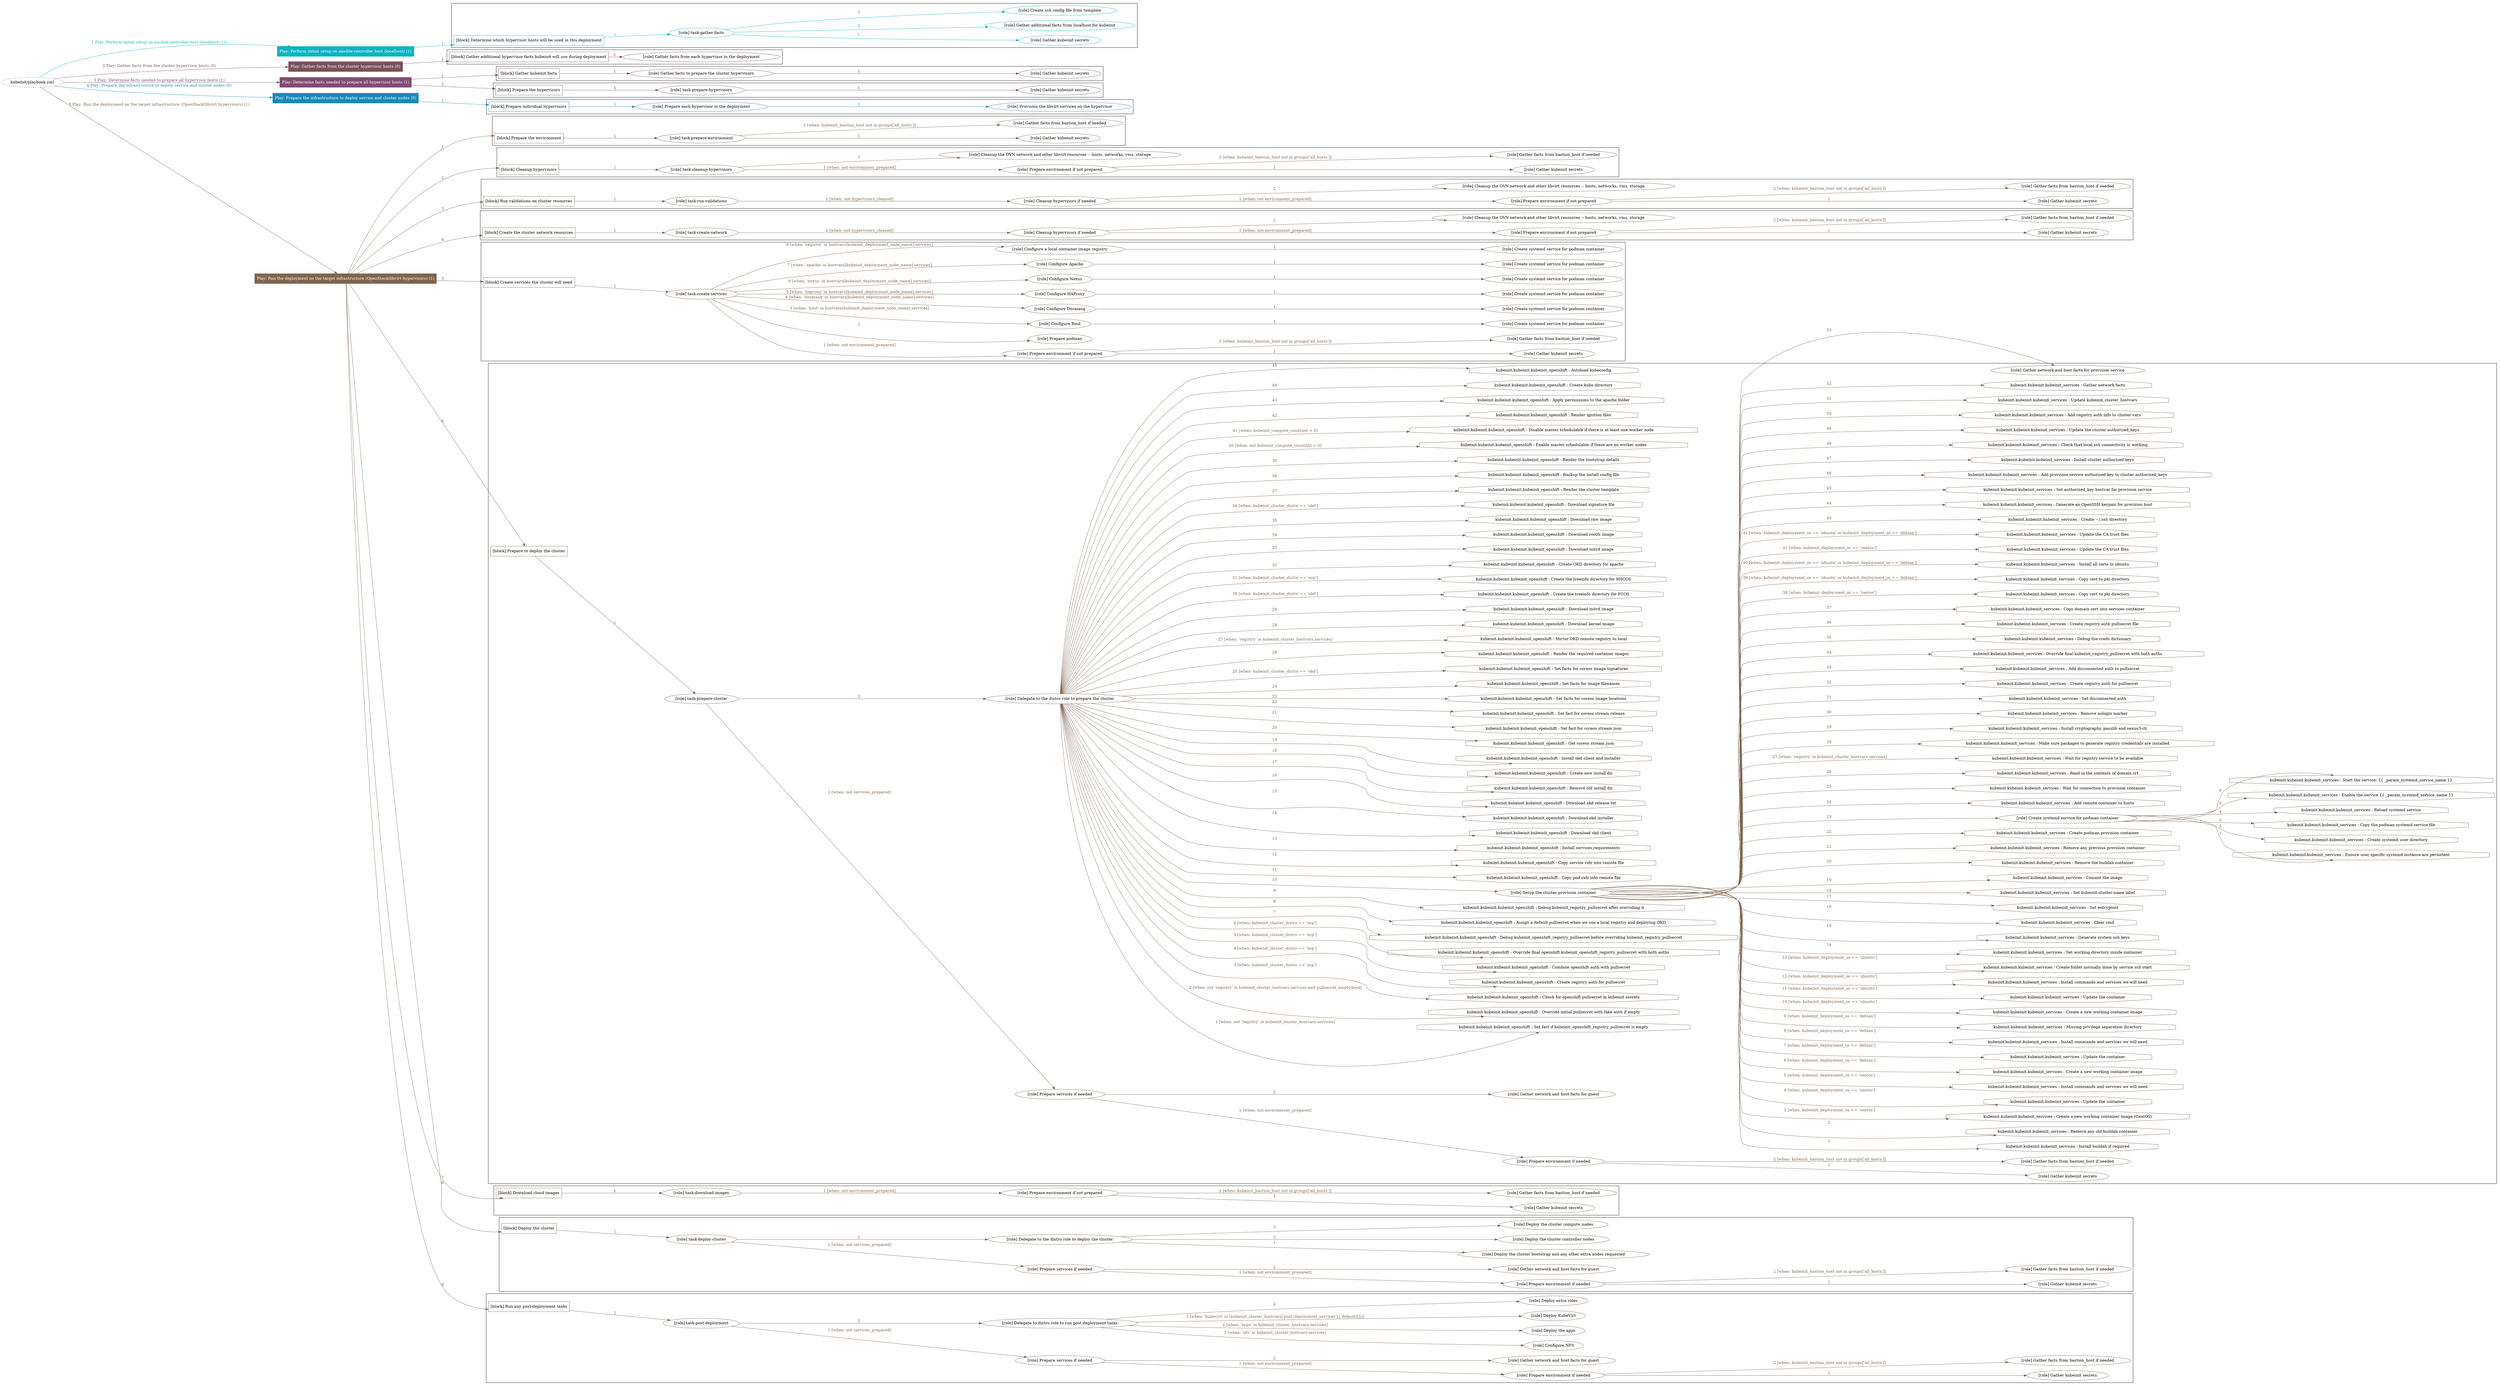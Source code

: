 digraph {
	graph [concentrate=true ordering=in rankdir=LR ratio=fill]
	edge [esep=5 sep=10]
	"kubeinit/playbook.yml" [URL="/home/runner/work/kubeinit/kubeinit/kubeinit/playbook.yml" id=playbook_99d8a671 style=dotted]
	"kubeinit/playbook.yml" -> play_912cd91c [label="1 Play: Perform initial setup on ansible-controller host (localhost) (1)" color="#0ab3c2" fontcolor="#0ab3c2" id=edge_play_912cd91c labeltooltip="1 Play: Perform initial setup on ansible-controller host (localhost) (1)" tooltip="1 Play: Perform initial setup on ansible-controller host (localhost) (1)"]
	subgraph "Play: Perform initial setup on ansible-controller host (localhost) (1)" {
		play_912cd91c [label="Play: Perform initial setup on ansible-controller host (localhost) (1)" URL="/home/runner/work/kubeinit/kubeinit/kubeinit/playbook.yml" color="#0ab3c2" fontcolor="#ffffff" id=play_912cd91c shape=box style=filled tooltip=localhost]
		play_912cd91c -> block_556883a8 [label=1 color="#0ab3c2" fontcolor="#0ab3c2" id=edge_block_556883a8 labeltooltip=1 tooltip=1]
		subgraph cluster_block_556883a8 {
			block_556883a8 [label="[block] Determine which hypervisor hosts will be used in this deployment" URL="/home/runner/work/kubeinit/kubeinit/kubeinit/playbook.yml" color="#0ab3c2" id=block_556883a8 labeltooltip="Determine which hypervisor hosts will be used in this deployment" shape=box tooltip="Determine which hypervisor hosts will be used in this deployment"]
			block_556883a8 -> role_d385e658 [label="1 " color="#0ab3c2" fontcolor="#0ab3c2" id=edge_role_d385e658 labeltooltip="1 " tooltip="1 "]
			subgraph "task-gather-facts" {
				role_d385e658 [label="[role] task-gather-facts" URL="/home/runner/work/kubeinit/kubeinit/kubeinit/playbook.yml" color="#0ab3c2" id=role_d385e658 tooltip="task-gather-facts"]
				role_d385e658 -> role_5b705842 [label="1 " color="#0ab3c2" fontcolor="#0ab3c2" id=edge_role_5b705842 labeltooltip="1 " tooltip="1 "]
				subgraph "Gather kubeinit secrets" {
					role_5b705842 [label="[role] Gather kubeinit secrets" URL="/home/runner/.ansible/collections/ansible_collections/kubeinit/kubeinit/roles/kubeinit_prepare/tasks/build_hypervisors_group.yml" color="#0ab3c2" id=role_5b705842 tooltip="Gather kubeinit secrets"]
				}
				role_d385e658 -> role_28be38ac [label="2 " color="#0ab3c2" fontcolor="#0ab3c2" id=edge_role_28be38ac labeltooltip="2 " tooltip="2 "]
				subgraph "Gather additional facts from localhost for kubeinit" {
					role_28be38ac [label="[role] Gather additional facts from localhost for kubeinit" URL="/home/runner/.ansible/collections/ansible_collections/kubeinit/kubeinit/roles/kubeinit_prepare/tasks/build_hypervisors_group.yml" color="#0ab3c2" id=role_28be38ac tooltip="Gather additional facts from localhost for kubeinit"]
				}
				role_d385e658 -> role_66ea77f2 [label="3 " color="#0ab3c2" fontcolor="#0ab3c2" id=edge_role_66ea77f2 labeltooltip="3 " tooltip="3 "]
				subgraph "Create ssh config file from template" {
					role_66ea77f2 [label="[role] Create ssh config file from template" URL="/home/runner/.ansible/collections/ansible_collections/kubeinit/kubeinit/roles/kubeinit_prepare/tasks/build_hypervisors_group.yml" color="#0ab3c2" id=role_66ea77f2 tooltip="Create ssh config file from template"]
				}
			}
		}
	}
	"kubeinit/playbook.yml" -> play_9f9739d6 [label="2 Play: Gather facts from the cluster hypervisor hosts (0)" color="#7b515b" fontcolor="#7b515b" id=edge_play_9f9739d6 labeltooltip="2 Play: Gather facts from the cluster hypervisor hosts (0)" tooltip="2 Play: Gather facts from the cluster hypervisor hosts (0)"]
	subgraph "Play: Gather facts from the cluster hypervisor hosts (0)" {
		play_9f9739d6 [label="Play: Gather facts from the cluster hypervisor hosts (0)" URL="/home/runner/work/kubeinit/kubeinit/kubeinit/playbook.yml" color="#7b515b" fontcolor="#ffffff" id=play_9f9739d6 shape=box style=filled tooltip="Play: Gather facts from the cluster hypervisor hosts (0)"]
		play_9f9739d6 -> block_e307137d [label=1 color="#7b515b" fontcolor="#7b515b" id=edge_block_e307137d labeltooltip=1 tooltip=1]
		subgraph cluster_block_e307137d {
			block_e307137d [label="[block] Gather additional hypervisor facts kubeinit will use during deployment" URL="/home/runner/work/kubeinit/kubeinit/kubeinit/playbook.yml" color="#7b515b" id=block_e307137d labeltooltip="Gather additional hypervisor facts kubeinit will use during deployment" shape=box tooltip="Gather additional hypervisor facts kubeinit will use during deployment"]
			block_e307137d -> role_1abb1cf3 [label="1 " color="#7b515b" fontcolor="#7b515b" id=edge_role_1abb1cf3 labeltooltip="1 " tooltip="1 "]
			subgraph "Gather facts from each hypervisor in the deployment" {
				role_1abb1cf3 [label="[role] Gather facts from each hypervisor in the deployment" URL="/home/runner/work/kubeinit/kubeinit/kubeinit/playbook.yml" color="#7b515b" id=role_1abb1cf3 tooltip="Gather facts from each hypervisor in the deployment"]
			}
		}
	}
	"kubeinit/playbook.yml" -> play_582b0153 [label="3 Play: Determine facts needed to prepare all hypervisor hosts (1)" color="#804c72" fontcolor="#804c72" id=edge_play_582b0153 labeltooltip="3 Play: Determine facts needed to prepare all hypervisor hosts (1)" tooltip="3 Play: Determine facts needed to prepare all hypervisor hosts (1)"]
	subgraph "Play: Determine facts needed to prepare all hypervisor hosts (1)" {
		play_582b0153 [label="Play: Determine facts needed to prepare all hypervisor hosts (1)" URL="/home/runner/work/kubeinit/kubeinit/kubeinit/playbook.yml" color="#804c72" fontcolor="#ffffff" id=play_582b0153 shape=box style=filled tooltip=localhost]
		play_582b0153 -> block_cbe90629 [label=1 color="#804c72" fontcolor="#804c72" id=edge_block_cbe90629 labeltooltip=1 tooltip=1]
		subgraph cluster_block_cbe90629 {
			block_cbe90629 [label="[block] Gather kubeinit facts" URL="/home/runner/work/kubeinit/kubeinit/kubeinit/playbook.yml" color="#804c72" id=block_cbe90629 labeltooltip="Gather kubeinit facts" shape=box tooltip="Gather kubeinit facts"]
			block_cbe90629 -> role_9cbc91f1 [label="1 " color="#804c72" fontcolor="#804c72" id=edge_role_9cbc91f1 labeltooltip="1 " tooltip="1 "]
			subgraph "Gather facts to prepare the cluster hypervisors" {
				role_9cbc91f1 [label="[role] Gather facts to prepare the cluster hypervisors" URL="/home/runner/work/kubeinit/kubeinit/kubeinit/playbook.yml" color="#804c72" id=role_9cbc91f1 tooltip="Gather facts to prepare the cluster hypervisors"]
				role_9cbc91f1 -> role_39e74567 [label="1 " color="#804c72" fontcolor="#804c72" id=edge_role_39e74567 labeltooltip="1 " tooltip="1 "]
				subgraph "Gather kubeinit secrets" {
					role_39e74567 [label="[role] Gather kubeinit secrets" URL="/home/runner/.ansible/collections/ansible_collections/kubeinit/kubeinit/roles/kubeinit_prepare/tasks/gather_kubeinit_facts.yml" color="#804c72" id=role_39e74567 tooltip="Gather kubeinit secrets"]
				}
			}
		}
		play_582b0153 -> block_68c729a5 [label=2 color="#804c72" fontcolor="#804c72" id=edge_block_68c729a5 labeltooltip=2 tooltip=2]
		subgraph cluster_block_68c729a5 {
			block_68c729a5 [label="[block] Prepare the hypervisors" URL="/home/runner/work/kubeinit/kubeinit/kubeinit/playbook.yml" color="#804c72" id=block_68c729a5 labeltooltip="Prepare the hypervisors" shape=box tooltip="Prepare the hypervisors"]
			block_68c729a5 -> role_187b33b3 [label="1 " color="#804c72" fontcolor="#804c72" id=edge_role_187b33b3 labeltooltip="1 " tooltip="1 "]
			subgraph "task-prepare-hypervisors" {
				role_187b33b3 [label="[role] task-prepare-hypervisors" URL="/home/runner/work/kubeinit/kubeinit/kubeinit/playbook.yml" color="#804c72" id=role_187b33b3 tooltip="task-prepare-hypervisors"]
				role_187b33b3 -> role_d4666c94 [label="1 " color="#804c72" fontcolor="#804c72" id=edge_role_d4666c94 labeltooltip="1 " tooltip="1 "]
				subgraph "Gather kubeinit secrets" {
					role_d4666c94 [label="[role] Gather kubeinit secrets" URL="/home/runner/.ansible/collections/ansible_collections/kubeinit/kubeinit/roles/kubeinit_prepare/tasks/gather_kubeinit_facts.yml" color="#804c72" id=role_d4666c94 tooltip="Gather kubeinit secrets"]
				}
			}
		}
	}
	"kubeinit/playbook.yml" -> play_eef37230 [label="4 Play: Prepare the infrastructure to deploy service and cluster nodes (0)" color="#168bb6" fontcolor="#168bb6" id=edge_play_eef37230 labeltooltip="4 Play: Prepare the infrastructure to deploy service and cluster nodes (0)" tooltip="4 Play: Prepare the infrastructure to deploy service and cluster nodes (0)"]
	subgraph "Play: Prepare the infrastructure to deploy service and cluster nodes (0)" {
		play_eef37230 [label="Play: Prepare the infrastructure to deploy service and cluster nodes (0)" URL="/home/runner/work/kubeinit/kubeinit/kubeinit/playbook.yml" color="#168bb6" fontcolor="#ffffff" id=play_eef37230 shape=box style=filled tooltip="Play: Prepare the infrastructure to deploy service and cluster nodes (0)"]
		play_eef37230 -> block_836857fe [label=1 color="#168bb6" fontcolor="#168bb6" id=edge_block_836857fe labeltooltip=1 tooltip=1]
		subgraph cluster_block_836857fe {
			block_836857fe [label="[block] Prepare individual hypervisors" URL="/home/runner/work/kubeinit/kubeinit/kubeinit/playbook.yml" color="#168bb6" id=block_836857fe labeltooltip="Prepare individual hypervisors" shape=box tooltip="Prepare individual hypervisors"]
			block_836857fe -> role_4756cc4d [label="1 " color="#168bb6" fontcolor="#168bb6" id=edge_role_4756cc4d labeltooltip="1 " tooltip="1 "]
			subgraph "Prepare each hypervisor in the deployment" {
				role_4756cc4d [label="[role] Prepare each hypervisor in the deployment" URL="/home/runner/work/kubeinit/kubeinit/kubeinit/playbook.yml" color="#168bb6" id=role_4756cc4d tooltip="Prepare each hypervisor in the deployment"]
				role_4756cc4d -> role_91e9b97e [label="1 " color="#168bb6" fontcolor="#168bb6" id=edge_role_91e9b97e labeltooltip="1 " tooltip="1 "]
				subgraph "Provision the libvirt services on the hypervisor" {
					role_91e9b97e [label="[role] Provision the libvirt services on the hypervisor" URL="/home/runner/.ansible/collections/ansible_collections/kubeinit/kubeinit/roles/kubeinit_prepare/tasks/prepare_hypervisor.yml" color="#168bb6" id=role_91e9b97e tooltip="Provision the libvirt services on the hypervisor"]
				}
			}
		}
	}
	"kubeinit/playbook.yml" -> play_bd89c256 [label="5 Play: Run the deployment on the target infrastructure (OpenStack/libvirt hypervisors) (1)" color="#7f644d" fontcolor="#7f644d" id=edge_play_bd89c256 labeltooltip="5 Play: Run the deployment on the target infrastructure (OpenStack/libvirt hypervisors) (1)" tooltip="5 Play: Run the deployment on the target infrastructure (OpenStack/libvirt hypervisors) (1)"]
	subgraph "Play: Run the deployment on the target infrastructure (OpenStack/libvirt hypervisors) (1)" {
		play_bd89c256 [label="Play: Run the deployment on the target infrastructure (OpenStack/libvirt hypervisors) (1)" URL="/home/runner/work/kubeinit/kubeinit/kubeinit/playbook.yml" color="#7f644d" fontcolor="#ffffff" id=play_bd89c256 shape=box style=filled tooltip=localhost]
		play_bd89c256 -> block_0a2b7ef9 [label=1 color="#7f644d" fontcolor="#7f644d" id=edge_block_0a2b7ef9 labeltooltip=1 tooltip=1]
		subgraph cluster_block_0a2b7ef9 {
			block_0a2b7ef9 [label="[block] Prepare the environment" URL="/home/runner/work/kubeinit/kubeinit/kubeinit/playbook.yml" color="#7f644d" id=block_0a2b7ef9 labeltooltip="Prepare the environment" shape=box tooltip="Prepare the environment"]
			block_0a2b7ef9 -> role_b1a9b6ab [label="1 " color="#7f644d" fontcolor="#7f644d" id=edge_role_b1a9b6ab labeltooltip="1 " tooltip="1 "]
			subgraph "task-prepare-environment" {
				role_b1a9b6ab [label="[role] task-prepare-environment" URL="/home/runner/work/kubeinit/kubeinit/kubeinit/playbook.yml" color="#7f644d" id=role_b1a9b6ab tooltip="task-prepare-environment"]
				role_b1a9b6ab -> role_302fc325 [label="1 " color="#7f644d" fontcolor="#7f644d" id=edge_role_302fc325 labeltooltip="1 " tooltip="1 "]
				subgraph "Gather kubeinit secrets" {
					role_302fc325 [label="[role] Gather kubeinit secrets" URL="/home/runner/.ansible/collections/ansible_collections/kubeinit/kubeinit/roles/kubeinit_prepare/tasks/gather_kubeinit_facts.yml" color="#7f644d" id=role_302fc325 tooltip="Gather kubeinit secrets"]
				}
				role_b1a9b6ab -> role_0f110440 [label="2 [when: kubeinit_bastion_host not in groups['all_hosts']]" color="#7f644d" fontcolor="#7f644d" id=edge_role_0f110440 labeltooltip="2 [when: kubeinit_bastion_host not in groups['all_hosts']]" tooltip="2 [when: kubeinit_bastion_host not in groups['all_hosts']]"]
				subgraph "Gather facts from bastion_host if needed" {
					role_0f110440 [label="[role] Gather facts from bastion_host if needed" URL="/home/runner/.ansible/collections/ansible_collections/kubeinit/kubeinit/roles/kubeinit_prepare/tasks/main.yml" color="#7f644d" id=role_0f110440 tooltip="Gather facts from bastion_host if needed"]
				}
			}
		}
		play_bd89c256 -> block_4da4a303 [label=2 color="#7f644d" fontcolor="#7f644d" id=edge_block_4da4a303 labeltooltip=2 tooltip=2]
		subgraph cluster_block_4da4a303 {
			block_4da4a303 [label="[block] Cleanup hypervisors" URL="/home/runner/work/kubeinit/kubeinit/kubeinit/playbook.yml" color="#7f644d" id=block_4da4a303 labeltooltip="Cleanup hypervisors" shape=box tooltip="Cleanup hypervisors"]
			block_4da4a303 -> role_514ba62a [label="1 " color="#7f644d" fontcolor="#7f644d" id=edge_role_514ba62a labeltooltip="1 " tooltip="1 "]
			subgraph "task-cleanup-hypervisors" {
				role_514ba62a [label="[role] task-cleanup-hypervisors" URL="/home/runner/work/kubeinit/kubeinit/kubeinit/playbook.yml" color="#7f644d" id=role_514ba62a tooltip="task-cleanup-hypervisors"]
				role_514ba62a -> role_2faa8877 [label="1 [when: not environment_prepared]" color="#7f644d" fontcolor="#7f644d" id=edge_role_2faa8877 labeltooltip="1 [when: not environment_prepared]" tooltip="1 [when: not environment_prepared]"]
				subgraph "Prepare environment if not prepared" {
					role_2faa8877 [label="[role] Prepare environment if not prepared" URL="/home/runner/.ansible/collections/ansible_collections/kubeinit/kubeinit/roles/kubeinit_libvirt/tasks/cleanup_hypervisors.yml" color="#7f644d" id=role_2faa8877 tooltip="Prepare environment if not prepared"]
					role_2faa8877 -> role_8d6f13aa [label="1 " color="#7f644d" fontcolor="#7f644d" id=edge_role_8d6f13aa labeltooltip="1 " tooltip="1 "]
					subgraph "Gather kubeinit secrets" {
						role_8d6f13aa [label="[role] Gather kubeinit secrets" URL="/home/runner/.ansible/collections/ansible_collections/kubeinit/kubeinit/roles/kubeinit_prepare/tasks/gather_kubeinit_facts.yml" color="#7f644d" id=role_8d6f13aa tooltip="Gather kubeinit secrets"]
					}
					role_2faa8877 -> role_8a961fcf [label="2 [when: kubeinit_bastion_host not in groups['all_hosts']]" color="#7f644d" fontcolor="#7f644d" id=edge_role_8a961fcf labeltooltip="2 [when: kubeinit_bastion_host not in groups['all_hosts']]" tooltip="2 [when: kubeinit_bastion_host not in groups['all_hosts']]"]
					subgraph "Gather facts from bastion_host if needed" {
						role_8a961fcf [label="[role] Gather facts from bastion_host if needed" URL="/home/runner/.ansible/collections/ansible_collections/kubeinit/kubeinit/roles/kubeinit_prepare/tasks/main.yml" color="#7f644d" id=role_8a961fcf tooltip="Gather facts from bastion_host if needed"]
					}
				}
				role_514ba62a -> role_47798d85 [label="2 " color="#7f644d" fontcolor="#7f644d" id=edge_role_47798d85 labeltooltip="2 " tooltip="2 "]
				subgraph "Cleanup the OVN network and other libvirt resources -- hosts, networks, vms, storage" {
					role_47798d85 [label="[role] Cleanup the OVN network and other libvirt resources -- hosts, networks, vms, storage" URL="/home/runner/.ansible/collections/ansible_collections/kubeinit/kubeinit/roles/kubeinit_libvirt/tasks/cleanup_hypervisors.yml" color="#7f644d" id=role_47798d85 tooltip="Cleanup the OVN network and other libvirt resources -- hosts, networks, vms, storage"]
				}
			}
		}
		play_bd89c256 -> block_c585f07c [label=3 color="#7f644d" fontcolor="#7f644d" id=edge_block_c585f07c labeltooltip=3 tooltip=3]
		subgraph cluster_block_c585f07c {
			block_c585f07c [label="[block] Run validations on cluster resources" URL="/home/runner/work/kubeinit/kubeinit/kubeinit/playbook.yml" color="#7f644d" id=block_c585f07c labeltooltip="Run validations on cluster resources" shape=box tooltip="Run validations on cluster resources"]
			block_c585f07c -> role_fb3abc91 [label="1 " color="#7f644d" fontcolor="#7f644d" id=edge_role_fb3abc91 labeltooltip="1 " tooltip="1 "]
			subgraph "task-run-validations" {
				role_fb3abc91 [label="[role] task-run-validations" URL="/home/runner/work/kubeinit/kubeinit/kubeinit/playbook.yml" color="#7f644d" id=role_fb3abc91 tooltip="task-run-validations"]
				role_fb3abc91 -> role_3acae937 [label="1 [when: not hypervisors_cleaned]" color="#7f644d" fontcolor="#7f644d" id=edge_role_3acae937 labeltooltip="1 [when: not hypervisors_cleaned]" tooltip="1 [when: not hypervisors_cleaned]"]
				subgraph "Cleanup hypervisors if needed" {
					role_3acae937 [label="[role] Cleanup hypervisors if needed" URL="/home/runner/.ansible/collections/ansible_collections/kubeinit/kubeinit/roles/kubeinit_validations/tasks/main.yml" color="#7f644d" id=role_3acae937 tooltip="Cleanup hypervisors if needed"]
					role_3acae937 -> role_953ebd7c [label="1 [when: not environment_prepared]" color="#7f644d" fontcolor="#7f644d" id=edge_role_953ebd7c labeltooltip="1 [when: not environment_prepared]" tooltip="1 [when: not environment_prepared]"]
					subgraph "Prepare environment if not prepared" {
						role_953ebd7c [label="[role] Prepare environment if not prepared" URL="/home/runner/.ansible/collections/ansible_collections/kubeinit/kubeinit/roles/kubeinit_libvirt/tasks/cleanup_hypervisors.yml" color="#7f644d" id=role_953ebd7c tooltip="Prepare environment if not prepared"]
						role_953ebd7c -> role_b438f895 [label="1 " color="#7f644d" fontcolor="#7f644d" id=edge_role_b438f895 labeltooltip="1 " tooltip="1 "]
						subgraph "Gather kubeinit secrets" {
							role_b438f895 [label="[role] Gather kubeinit secrets" URL="/home/runner/.ansible/collections/ansible_collections/kubeinit/kubeinit/roles/kubeinit_prepare/tasks/gather_kubeinit_facts.yml" color="#7f644d" id=role_b438f895 tooltip="Gather kubeinit secrets"]
						}
						role_953ebd7c -> role_aa65b174 [label="2 [when: kubeinit_bastion_host not in groups['all_hosts']]" color="#7f644d" fontcolor="#7f644d" id=edge_role_aa65b174 labeltooltip="2 [when: kubeinit_bastion_host not in groups['all_hosts']]" tooltip="2 [when: kubeinit_bastion_host not in groups['all_hosts']]"]
						subgraph "Gather facts from bastion_host if needed" {
							role_aa65b174 [label="[role] Gather facts from bastion_host if needed" URL="/home/runner/.ansible/collections/ansible_collections/kubeinit/kubeinit/roles/kubeinit_prepare/tasks/main.yml" color="#7f644d" id=role_aa65b174 tooltip="Gather facts from bastion_host if needed"]
						}
					}
					role_3acae937 -> role_25be4e5b [label="2 " color="#7f644d" fontcolor="#7f644d" id=edge_role_25be4e5b labeltooltip="2 " tooltip="2 "]
					subgraph "Cleanup the OVN network and other libvirt resources -- hosts, networks, vms, storage" {
						role_25be4e5b [label="[role] Cleanup the OVN network and other libvirt resources -- hosts, networks, vms, storage" URL="/home/runner/.ansible/collections/ansible_collections/kubeinit/kubeinit/roles/kubeinit_libvirt/tasks/cleanup_hypervisors.yml" color="#7f644d" id=role_25be4e5b tooltip="Cleanup the OVN network and other libvirt resources -- hosts, networks, vms, storage"]
					}
				}
			}
		}
		play_bd89c256 -> block_da09c166 [label=4 color="#7f644d" fontcolor="#7f644d" id=edge_block_da09c166 labeltooltip=4 tooltip=4]
		subgraph cluster_block_da09c166 {
			block_da09c166 [label="[block] Create the cluster network resources" URL="/home/runner/work/kubeinit/kubeinit/kubeinit/playbook.yml" color="#7f644d" id=block_da09c166 labeltooltip="Create the cluster network resources" shape=box tooltip="Create the cluster network resources"]
			block_da09c166 -> role_049cd469 [label="1 " color="#7f644d" fontcolor="#7f644d" id=edge_role_049cd469 labeltooltip="1 " tooltip="1 "]
			subgraph "task-create-network" {
				role_049cd469 [label="[role] task-create-network" URL="/home/runner/work/kubeinit/kubeinit/kubeinit/playbook.yml" color="#7f644d" id=role_049cd469 tooltip="task-create-network"]
				role_049cd469 -> role_5b2572f5 [label="1 [when: not hypervisors_cleaned]" color="#7f644d" fontcolor="#7f644d" id=edge_role_5b2572f5 labeltooltip="1 [when: not hypervisors_cleaned]" tooltip="1 [when: not hypervisors_cleaned]"]
				subgraph "Cleanup hypervisors if needed" {
					role_5b2572f5 [label="[role] Cleanup hypervisors if needed" URL="/home/runner/.ansible/collections/ansible_collections/kubeinit/kubeinit/roles/kubeinit_libvirt/tasks/create_network.yml" color="#7f644d" id=role_5b2572f5 tooltip="Cleanup hypervisors if needed"]
					role_5b2572f5 -> role_f2765de6 [label="1 [when: not environment_prepared]" color="#7f644d" fontcolor="#7f644d" id=edge_role_f2765de6 labeltooltip="1 [when: not environment_prepared]" tooltip="1 [when: not environment_prepared]"]
					subgraph "Prepare environment if not prepared" {
						role_f2765de6 [label="[role] Prepare environment if not prepared" URL="/home/runner/.ansible/collections/ansible_collections/kubeinit/kubeinit/roles/kubeinit_libvirt/tasks/cleanup_hypervisors.yml" color="#7f644d" id=role_f2765de6 tooltip="Prepare environment if not prepared"]
						role_f2765de6 -> role_3d294d0a [label="1 " color="#7f644d" fontcolor="#7f644d" id=edge_role_3d294d0a labeltooltip="1 " tooltip="1 "]
						subgraph "Gather kubeinit secrets" {
							role_3d294d0a [label="[role] Gather kubeinit secrets" URL="/home/runner/.ansible/collections/ansible_collections/kubeinit/kubeinit/roles/kubeinit_prepare/tasks/gather_kubeinit_facts.yml" color="#7f644d" id=role_3d294d0a tooltip="Gather kubeinit secrets"]
						}
						role_f2765de6 -> role_9dba89e7 [label="2 [when: kubeinit_bastion_host not in groups['all_hosts']]" color="#7f644d" fontcolor="#7f644d" id=edge_role_9dba89e7 labeltooltip="2 [when: kubeinit_bastion_host not in groups['all_hosts']]" tooltip="2 [when: kubeinit_bastion_host not in groups['all_hosts']]"]
						subgraph "Gather facts from bastion_host if needed" {
							role_9dba89e7 [label="[role] Gather facts from bastion_host if needed" URL="/home/runner/.ansible/collections/ansible_collections/kubeinit/kubeinit/roles/kubeinit_prepare/tasks/main.yml" color="#7f644d" id=role_9dba89e7 tooltip="Gather facts from bastion_host if needed"]
						}
					}
					role_5b2572f5 -> role_2cd53059 [label="2 " color="#7f644d" fontcolor="#7f644d" id=edge_role_2cd53059 labeltooltip="2 " tooltip="2 "]
					subgraph "Cleanup the OVN network and other libvirt resources -- hosts, networks, vms, storage" {
						role_2cd53059 [label="[role] Cleanup the OVN network and other libvirt resources -- hosts, networks, vms, storage" URL="/home/runner/.ansible/collections/ansible_collections/kubeinit/kubeinit/roles/kubeinit_libvirt/tasks/cleanup_hypervisors.yml" color="#7f644d" id=role_2cd53059 tooltip="Cleanup the OVN network and other libvirt resources -- hosts, networks, vms, storage"]
					}
				}
			}
		}
		play_bd89c256 -> block_7bf06fc1 [label=5 color="#7f644d" fontcolor="#7f644d" id=edge_block_7bf06fc1 labeltooltip=5 tooltip=5]
		subgraph cluster_block_7bf06fc1 {
			block_7bf06fc1 [label="[block] Create services the cluster will need" URL="/home/runner/work/kubeinit/kubeinit/kubeinit/playbook.yml" color="#7f644d" id=block_7bf06fc1 labeltooltip="Create services the cluster will need" shape=box tooltip="Create services the cluster will need"]
			block_7bf06fc1 -> role_9831aeac [label="1 " color="#7f644d" fontcolor="#7f644d" id=edge_role_9831aeac labeltooltip="1 " tooltip="1 "]
			subgraph "task-create-services" {
				role_9831aeac [label="[role] task-create-services" URL="/home/runner/work/kubeinit/kubeinit/kubeinit/playbook.yml" color="#7f644d" id=role_9831aeac tooltip="task-create-services"]
				role_9831aeac -> role_c4655472 [label="1 [when: not environment_prepared]" color="#7f644d" fontcolor="#7f644d" id=edge_role_c4655472 labeltooltip="1 [when: not environment_prepared]" tooltip="1 [when: not environment_prepared]"]
				subgraph "Prepare environment if not prepared" {
					role_c4655472 [label="[role] Prepare environment if not prepared" URL="/home/runner/.ansible/collections/ansible_collections/kubeinit/kubeinit/roles/kubeinit_services/tasks/main.yml" color="#7f644d" id=role_c4655472 tooltip="Prepare environment if not prepared"]
					role_c4655472 -> role_6203bee6 [label="1 " color="#7f644d" fontcolor="#7f644d" id=edge_role_6203bee6 labeltooltip="1 " tooltip="1 "]
					subgraph "Gather kubeinit secrets" {
						role_6203bee6 [label="[role] Gather kubeinit secrets" URL="/home/runner/.ansible/collections/ansible_collections/kubeinit/kubeinit/roles/kubeinit_prepare/tasks/gather_kubeinit_facts.yml" color="#7f644d" id=role_6203bee6 tooltip="Gather kubeinit secrets"]
					}
					role_c4655472 -> role_2dd0a1cd [label="2 [when: kubeinit_bastion_host not in groups['all_hosts']]" color="#7f644d" fontcolor="#7f644d" id=edge_role_2dd0a1cd labeltooltip="2 [when: kubeinit_bastion_host not in groups['all_hosts']]" tooltip="2 [when: kubeinit_bastion_host not in groups['all_hosts']]"]
					subgraph "Gather facts from bastion_host if needed" {
						role_2dd0a1cd [label="[role] Gather facts from bastion_host if needed" URL="/home/runner/.ansible/collections/ansible_collections/kubeinit/kubeinit/roles/kubeinit_prepare/tasks/main.yml" color="#7f644d" id=role_2dd0a1cd tooltip="Gather facts from bastion_host if needed"]
					}
				}
				role_9831aeac -> role_ead997e1 [label="2 " color="#7f644d" fontcolor="#7f644d" id=edge_role_ead997e1 labeltooltip="2 " tooltip="2 "]
				subgraph "Prepare podman" {
					role_ead997e1 [label="[role] Prepare podman" URL="/home/runner/.ansible/collections/ansible_collections/kubeinit/kubeinit/roles/kubeinit_services/tasks/00_create_service_pod.yml" color="#7f644d" id=role_ead997e1 tooltip="Prepare podman"]
				}
				role_9831aeac -> role_133309f6 [label="3 [when: 'bind' in hostvars[kubeinit_deployment_node_name].services]" color="#7f644d" fontcolor="#7f644d" id=edge_role_133309f6 labeltooltip="3 [when: 'bind' in hostvars[kubeinit_deployment_node_name].services]" tooltip="3 [when: 'bind' in hostvars[kubeinit_deployment_node_name].services]"]
				subgraph "Configure Bind" {
					role_133309f6 [label="[role] Configure Bind" URL="/home/runner/.ansible/collections/ansible_collections/kubeinit/kubeinit/roles/kubeinit_services/tasks/start_services_containers.yml" color="#7f644d" id=role_133309f6 tooltip="Configure Bind"]
					role_133309f6 -> role_57a01845 [label="1 " color="#7f644d" fontcolor="#7f644d" id=edge_role_57a01845 labeltooltip="1 " tooltip="1 "]
					subgraph "Create systemd service for podman container" {
						role_57a01845 [label="[role] Create systemd service for podman container" URL="/home/runner/.ansible/collections/ansible_collections/kubeinit/kubeinit/roles/kubeinit_bind/tasks/main.yml" color="#7f644d" id=role_57a01845 tooltip="Create systemd service for podman container"]
					}
				}
				role_9831aeac -> role_0f42470e [label="4 [when: 'dnsmasq' in hostvars[kubeinit_deployment_node_name].services]" color="#7f644d" fontcolor="#7f644d" id=edge_role_0f42470e labeltooltip="4 [when: 'dnsmasq' in hostvars[kubeinit_deployment_node_name].services]" tooltip="4 [when: 'dnsmasq' in hostvars[kubeinit_deployment_node_name].services]"]
				subgraph "Configure Dnsmasq" {
					role_0f42470e [label="[role] Configure Dnsmasq" URL="/home/runner/.ansible/collections/ansible_collections/kubeinit/kubeinit/roles/kubeinit_services/tasks/start_services_containers.yml" color="#7f644d" id=role_0f42470e tooltip="Configure Dnsmasq"]
					role_0f42470e -> role_31913f21 [label="1 " color="#7f644d" fontcolor="#7f644d" id=edge_role_31913f21 labeltooltip="1 " tooltip="1 "]
					subgraph "Create systemd service for podman container" {
						role_31913f21 [label="[role] Create systemd service for podman container" URL="/home/runner/.ansible/collections/ansible_collections/kubeinit/kubeinit/roles/kubeinit_dnsmasq/tasks/main.yml" color="#7f644d" id=role_31913f21 tooltip="Create systemd service for podman container"]
					}
				}
				role_9831aeac -> role_644c45c0 [label="5 [when: 'haproxy' in hostvars[kubeinit_deployment_node_name].services]" color="#7f644d" fontcolor="#7f644d" id=edge_role_644c45c0 labeltooltip="5 [when: 'haproxy' in hostvars[kubeinit_deployment_node_name].services]" tooltip="5 [when: 'haproxy' in hostvars[kubeinit_deployment_node_name].services]"]
				subgraph "Configure HAProxy" {
					role_644c45c0 [label="[role] Configure HAProxy" URL="/home/runner/.ansible/collections/ansible_collections/kubeinit/kubeinit/roles/kubeinit_services/tasks/start_services_containers.yml" color="#7f644d" id=role_644c45c0 tooltip="Configure HAProxy"]
					role_644c45c0 -> role_6c82921f [label="1 " color="#7f644d" fontcolor="#7f644d" id=edge_role_6c82921f labeltooltip="1 " tooltip="1 "]
					subgraph "Create systemd service for podman container" {
						role_6c82921f [label="[role] Create systemd service for podman container" URL="/home/runner/.ansible/collections/ansible_collections/kubeinit/kubeinit/roles/kubeinit_haproxy/tasks/main.yml" color="#7f644d" id=role_6c82921f tooltip="Create systemd service for podman container"]
					}
				}
				role_9831aeac -> role_56a41f4d [label="6 [when: 'nexus' in hostvars[kubeinit_deployment_node_name].services]" color="#7f644d" fontcolor="#7f644d" id=edge_role_56a41f4d labeltooltip="6 [when: 'nexus' in hostvars[kubeinit_deployment_node_name].services]" tooltip="6 [when: 'nexus' in hostvars[kubeinit_deployment_node_name].services]"]
				subgraph "Configure Nexus" {
					role_56a41f4d [label="[role] Configure Nexus" URL="/home/runner/.ansible/collections/ansible_collections/kubeinit/kubeinit/roles/kubeinit_services/tasks/start_services_containers.yml" color="#7f644d" id=role_56a41f4d tooltip="Configure Nexus"]
					role_56a41f4d -> role_209b1ec8 [label="1 " color="#7f644d" fontcolor="#7f644d" id=edge_role_209b1ec8 labeltooltip="1 " tooltip="1 "]
					subgraph "Create systemd service for podman container" {
						role_209b1ec8 [label="[role] Create systemd service for podman container" URL="/home/runner/.ansible/collections/ansible_collections/kubeinit/kubeinit/roles/kubeinit_nexus/tasks/main.yml" color="#7f644d" id=role_209b1ec8 tooltip="Create systemd service for podman container"]
					}
				}
				role_9831aeac -> role_f2f7a0cf [label="7 [when: 'apache' in hostvars[kubeinit_deployment_node_name].services]" color="#7f644d" fontcolor="#7f644d" id=edge_role_f2f7a0cf labeltooltip="7 [when: 'apache' in hostvars[kubeinit_deployment_node_name].services]" tooltip="7 [when: 'apache' in hostvars[kubeinit_deployment_node_name].services]"]
				subgraph "Configure Apache" {
					role_f2f7a0cf [label="[role] Configure Apache" URL="/home/runner/.ansible/collections/ansible_collections/kubeinit/kubeinit/roles/kubeinit_services/tasks/start_services_containers.yml" color="#7f644d" id=role_f2f7a0cf tooltip="Configure Apache"]
					role_f2f7a0cf -> role_49aa2f87 [label="1 " color="#7f644d" fontcolor="#7f644d" id=edge_role_49aa2f87 labeltooltip="1 " tooltip="1 "]
					subgraph "Create systemd service for podman container" {
						role_49aa2f87 [label="[role] Create systemd service for podman container" URL="/home/runner/.ansible/collections/ansible_collections/kubeinit/kubeinit/roles/kubeinit_apache/tasks/main.yml" color="#7f644d" id=role_49aa2f87 tooltip="Create systemd service for podman container"]
					}
				}
				role_9831aeac -> role_fd2471b3 [label="8 [when: 'registry' in hostvars[kubeinit_deployment_node_name].services]" color="#7f644d" fontcolor="#7f644d" id=edge_role_fd2471b3 labeltooltip="8 [when: 'registry' in hostvars[kubeinit_deployment_node_name].services]" tooltip="8 [when: 'registry' in hostvars[kubeinit_deployment_node_name].services]"]
				subgraph "Configure a local container image registry" {
					role_fd2471b3 [label="[role] Configure a local container image registry" URL="/home/runner/.ansible/collections/ansible_collections/kubeinit/kubeinit/roles/kubeinit_services/tasks/start_services_containers.yml" color="#7f644d" id=role_fd2471b3 tooltip="Configure a local container image registry"]
					role_fd2471b3 -> role_dc144e61 [label="1 " color="#7f644d" fontcolor="#7f644d" id=edge_role_dc144e61 labeltooltip="1 " tooltip="1 "]
					subgraph "Create systemd service for podman container" {
						role_dc144e61 [label="[role] Create systemd service for podman container" URL="/home/runner/.ansible/collections/ansible_collections/kubeinit/kubeinit/roles/kubeinit_registry/tasks/main.yml" color="#7f644d" id=role_dc144e61 tooltip="Create systemd service for podman container"]
					}
				}
			}
		}
		play_bd89c256 -> block_31173e67 [label=6 color="#7f644d" fontcolor="#7f644d" id=edge_block_31173e67 labeltooltip=6 tooltip=6]
		subgraph cluster_block_31173e67 {
			block_31173e67 [label="[block] Prepare to deploy the cluster" URL="/home/runner/work/kubeinit/kubeinit/kubeinit/playbook.yml" color="#7f644d" id=block_31173e67 labeltooltip="Prepare to deploy the cluster" shape=box tooltip="Prepare to deploy the cluster"]
			block_31173e67 -> role_0572e060 [label="1 " color="#7f644d" fontcolor="#7f644d" id=edge_role_0572e060 labeltooltip="1 " tooltip="1 "]
			subgraph "task-prepare-cluster" {
				role_0572e060 [label="[role] task-prepare-cluster" URL="/home/runner/work/kubeinit/kubeinit/kubeinit/playbook.yml" color="#7f644d" id=role_0572e060 tooltip="task-prepare-cluster"]
				role_0572e060 -> role_83b7159c [label="1 [when: not services_prepared]" color="#7f644d" fontcolor="#7f644d" id=edge_role_83b7159c labeltooltip="1 [when: not services_prepared]" tooltip="1 [when: not services_prepared]"]
				subgraph "Prepare services if needed" {
					role_83b7159c [label="[role] Prepare services if needed" URL="/home/runner/.ansible/collections/ansible_collections/kubeinit/kubeinit/roles/kubeinit_prepare/tasks/prepare_cluster.yml" color="#7f644d" id=role_83b7159c tooltip="Prepare services if needed"]
					role_83b7159c -> role_15b0986b [label="1 [when: not environment_prepared]" color="#7f644d" fontcolor="#7f644d" id=edge_role_15b0986b labeltooltip="1 [when: not environment_prepared]" tooltip="1 [when: not environment_prepared]"]
					subgraph "Prepare environment if needed" {
						role_15b0986b [label="[role] Prepare environment if needed" URL="/home/runner/.ansible/collections/ansible_collections/kubeinit/kubeinit/roles/kubeinit_services/tasks/prepare_services.yml" color="#7f644d" id=role_15b0986b tooltip="Prepare environment if needed"]
						role_15b0986b -> role_064f0afa [label="1 " color="#7f644d" fontcolor="#7f644d" id=edge_role_064f0afa labeltooltip="1 " tooltip="1 "]
						subgraph "Gather kubeinit secrets" {
							role_064f0afa [label="[role] Gather kubeinit secrets" URL="/home/runner/.ansible/collections/ansible_collections/kubeinit/kubeinit/roles/kubeinit_prepare/tasks/gather_kubeinit_facts.yml" color="#7f644d" id=role_064f0afa tooltip="Gather kubeinit secrets"]
						}
						role_15b0986b -> role_90d36067 [label="2 [when: kubeinit_bastion_host not in groups['all_hosts']]" color="#7f644d" fontcolor="#7f644d" id=edge_role_90d36067 labeltooltip="2 [when: kubeinit_bastion_host not in groups['all_hosts']]" tooltip="2 [when: kubeinit_bastion_host not in groups['all_hosts']]"]
						subgraph "Gather facts from bastion_host if needed" {
							role_90d36067 [label="[role] Gather facts from bastion_host if needed" URL="/home/runner/.ansible/collections/ansible_collections/kubeinit/kubeinit/roles/kubeinit_prepare/tasks/main.yml" color="#7f644d" id=role_90d36067 tooltip="Gather facts from bastion_host if needed"]
						}
					}
					role_83b7159c -> role_4500eb65 [label="2 " color="#7f644d" fontcolor="#7f644d" id=edge_role_4500eb65 labeltooltip="2 " tooltip="2 "]
					subgraph "Gather network and host facts for guest" {
						role_4500eb65 [label="[role] Gather network and host facts for guest" URL="/home/runner/.ansible/collections/ansible_collections/kubeinit/kubeinit/roles/kubeinit_services/tasks/prepare_services.yml" color="#7f644d" id=role_4500eb65 tooltip="Gather network and host facts for guest"]
					}
				}
				role_0572e060 -> role_483b84cd [label="2 " color="#7f644d" fontcolor="#7f644d" id=edge_role_483b84cd labeltooltip="2 " tooltip="2 "]
				subgraph "Delegate to the distro role to prepare the cluster" {
					role_483b84cd [label="[role] Delegate to the distro role to prepare the cluster" URL="/home/runner/.ansible/collections/ansible_collections/kubeinit/kubeinit/roles/kubeinit_prepare/tasks/prepare_cluster.yml" color="#7f644d" id=role_483b84cd tooltip="Delegate to the distro role to prepare the cluster"]
					task_3ed03de4 [label="kubeinit.kubeinit.kubeinit_openshift : Set fact if kubeinit_openshift_registry_pullsecret is empty" URL="/home/runner/.ansible/collections/ansible_collections/kubeinit/kubeinit/roles/kubeinit_openshift/tasks/prepare_cluster.yml" color="#7f644d" id=task_3ed03de4 shape=octagon tooltip="kubeinit.kubeinit.kubeinit_openshift : Set fact if kubeinit_openshift_registry_pullsecret is empty"]
					role_483b84cd -> task_3ed03de4 [label="1 [when: not 'registry' in kubeinit_cluster_hostvars.services]" color="#7f644d" fontcolor="#7f644d" id=edge_task_3ed03de4 labeltooltip="1 [when: not 'registry' in kubeinit_cluster_hostvars.services]" tooltip="1 [when: not 'registry' in kubeinit_cluster_hostvars.services]"]
					task_71e39e0f [label="kubeinit.kubeinit.kubeinit_openshift : Override initial pullsecret with fake auth if empty" URL="/home/runner/.ansible/collections/ansible_collections/kubeinit/kubeinit/roles/kubeinit_openshift/tasks/prepare_cluster.yml" color="#7f644d" id=task_71e39e0f shape=octagon tooltip="kubeinit.kubeinit.kubeinit_openshift : Override initial pullsecret with fake auth if empty"]
					role_483b84cd -> task_71e39e0f [label="2 [when: not 'registry' in kubeinit_cluster_hostvars.services and pullsecret_empty|bool]" color="#7f644d" fontcolor="#7f644d" id=edge_task_71e39e0f labeltooltip="2 [when: not 'registry' in kubeinit_cluster_hostvars.services and pullsecret_empty|bool]" tooltip="2 [when: not 'registry' in kubeinit_cluster_hostvars.services and pullsecret_empty|bool]"]
					task_337584fe [label="kubeinit.kubeinit.kubeinit_openshift : Check for openshift pullsecret in kubeinit secrets" URL="/home/runner/.ansible/collections/ansible_collections/kubeinit/kubeinit/roles/kubeinit_openshift/tasks/prepare_cluster.yml" color="#7f644d" id=task_337584fe shape=octagon tooltip="kubeinit.kubeinit.kubeinit_openshift : Check for openshift pullsecret in kubeinit secrets"]
					role_483b84cd -> task_337584fe [label="3 [when: kubeinit_cluster_distro == 'ocp']" color="#7f644d" fontcolor="#7f644d" id=edge_task_337584fe labeltooltip="3 [when: kubeinit_cluster_distro == 'ocp']" tooltip="3 [when: kubeinit_cluster_distro == 'ocp']"]
					task_cde86a67 [label="kubeinit.kubeinit.kubeinit_openshift : Create registry auth for pullsecret" URL="/home/runner/.ansible/collections/ansible_collections/kubeinit/kubeinit/roles/kubeinit_openshift/tasks/prepare_cluster.yml" color="#7f644d" id=task_cde86a67 shape=octagon tooltip="kubeinit.kubeinit.kubeinit_openshift : Create registry auth for pullsecret"]
					role_483b84cd -> task_cde86a67 [label="4 [when: kubeinit_cluster_distro == 'ocp']" color="#7f644d" fontcolor="#7f644d" id=edge_task_cde86a67 labeltooltip="4 [when: kubeinit_cluster_distro == 'ocp']" tooltip="4 [when: kubeinit_cluster_distro == 'ocp']"]
					task_48141cf3 [label="kubeinit.kubeinit.kubeinit_openshift : Combine openshift auth with pullsecret" URL="/home/runner/.ansible/collections/ansible_collections/kubeinit/kubeinit/roles/kubeinit_openshift/tasks/prepare_cluster.yml" color="#7f644d" id=task_48141cf3 shape=octagon tooltip="kubeinit.kubeinit.kubeinit_openshift : Combine openshift auth with pullsecret"]
					role_483b84cd -> task_48141cf3 [label="5 [when: kubeinit_cluster_distro == 'ocp']" color="#7f644d" fontcolor="#7f644d" id=edge_task_48141cf3 labeltooltip="5 [when: kubeinit_cluster_distro == 'ocp']" tooltip="5 [when: kubeinit_cluster_distro == 'ocp']"]
					task_c2db36cf [label="kubeinit.kubeinit.kubeinit_openshift : Override final openshift kubeinit_openshift_registry_pullsecret with both auths" URL="/home/runner/.ansible/collections/ansible_collections/kubeinit/kubeinit/roles/kubeinit_openshift/tasks/prepare_cluster.yml" color="#7f644d" id=task_c2db36cf shape=octagon tooltip="kubeinit.kubeinit.kubeinit_openshift : Override final openshift kubeinit_openshift_registry_pullsecret with both auths"]
					role_483b84cd -> task_c2db36cf [label="6 [when: kubeinit_cluster_distro == 'ocp']" color="#7f644d" fontcolor="#7f644d" id=edge_task_c2db36cf labeltooltip="6 [when: kubeinit_cluster_distro == 'ocp']" tooltip="6 [when: kubeinit_cluster_distro == 'ocp']"]
					task_ba502961 [label="kubeinit.kubeinit.kubeinit_openshift : Debug kubeinit_openshift_registry_pullsecret before overriding kubeinit_registry_pullsecret" URL="/home/runner/.ansible/collections/ansible_collections/kubeinit/kubeinit/roles/kubeinit_openshift/tasks/prepare_cluster.yml" color="#7f644d" id=task_ba502961 shape=octagon tooltip="kubeinit.kubeinit.kubeinit_openshift : Debug kubeinit_openshift_registry_pullsecret before overriding kubeinit_registry_pullsecret"]
					role_483b84cd -> task_ba502961 [label="7 " color="#7f644d" fontcolor="#7f644d" id=edge_task_ba502961 labeltooltip="7 " tooltip="7 "]
					task_62495b7c [label="kubeinit.kubeinit.kubeinit_openshift : Assign a default pullsecret when we use a local registry and deploying OKD" URL="/home/runner/.ansible/collections/ansible_collections/kubeinit/kubeinit/roles/kubeinit_openshift/tasks/prepare_cluster.yml" color="#7f644d" id=task_62495b7c shape=octagon tooltip="kubeinit.kubeinit.kubeinit_openshift : Assign a default pullsecret when we use a local registry and deploying OKD"]
					role_483b84cd -> task_62495b7c [label="8 " color="#7f644d" fontcolor="#7f644d" id=edge_task_62495b7c labeltooltip="8 " tooltip="8 "]
					task_9bf27254 [label="kubeinit.kubeinit.kubeinit_openshift : Debug kubeinit_registry_pullsecret after overriding it" URL="/home/runner/.ansible/collections/ansible_collections/kubeinit/kubeinit/roles/kubeinit_openshift/tasks/prepare_cluster.yml" color="#7f644d" id=task_9bf27254 shape=octagon tooltip="kubeinit.kubeinit.kubeinit_openshift : Debug kubeinit_registry_pullsecret after overriding it"]
					role_483b84cd -> task_9bf27254 [label="9 " color="#7f644d" fontcolor="#7f644d" id=edge_task_9bf27254 labeltooltip="9 " tooltip="9 "]
					role_483b84cd -> role_74518d4b [label="10 " color="#7f644d" fontcolor="#7f644d" id=edge_role_74518d4b labeltooltip="10 " tooltip="10 "]
					subgraph "Setup the cluster provision container" {
						role_74518d4b [label="[role] Setup the cluster provision container" URL="/home/runner/.ansible/collections/ansible_collections/kubeinit/kubeinit/roles/kubeinit_openshift/tasks/prepare_cluster.yml" color="#7f644d" id=role_74518d4b tooltip="Setup the cluster provision container"]
						task_b4132429 [label="kubeinit.kubeinit.kubeinit_services : Install buildah if required" URL="/home/runner/.ansible/collections/ansible_collections/kubeinit/kubeinit/roles/kubeinit_services/tasks/create_provision_container.yml" color="#7f644d" id=task_b4132429 shape=octagon tooltip="kubeinit.kubeinit.kubeinit_services : Install buildah if required"]
						role_74518d4b -> task_b4132429 [label="1 " color="#7f644d" fontcolor="#7f644d" id=edge_task_b4132429 labeltooltip="1 " tooltip="1 "]
						task_7debac9e [label="kubeinit.kubeinit.kubeinit_services : Remove any old buildah container" URL="/home/runner/.ansible/collections/ansible_collections/kubeinit/kubeinit/roles/kubeinit_services/tasks/create_provision_container.yml" color="#7f644d" id=task_7debac9e shape=octagon tooltip="kubeinit.kubeinit.kubeinit_services : Remove any old buildah container"]
						role_74518d4b -> task_7debac9e [label="2 " color="#7f644d" fontcolor="#7f644d" id=edge_task_7debac9e labeltooltip="2 " tooltip="2 "]
						task_70b9e077 [label="kubeinit.kubeinit.kubeinit_services : Create a new working container image (CentOS)" URL="/home/runner/.ansible/collections/ansible_collections/kubeinit/kubeinit/roles/kubeinit_services/tasks/create_provision_container.yml" color="#7f644d" id=task_70b9e077 shape=octagon tooltip="kubeinit.kubeinit.kubeinit_services : Create a new working container image (CentOS)"]
						role_74518d4b -> task_70b9e077 [label="3 [when: kubeinit_deployment_os == 'centos']" color="#7f644d" fontcolor="#7f644d" id=edge_task_70b9e077 labeltooltip="3 [when: kubeinit_deployment_os == 'centos']" tooltip="3 [when: kubeinit_deployment_os == 'centos']"]
						task_5720b6d8 [label="kubeinit.kubeinit.kubeinit_services : Update the container" URL="/home/runner/.ansible/collections/ansible_collections/kubeinit/kubeinit/roles/kubeinit_services/tasks/create_provision_container.yml" color="#7f644d" id=task_5720b6d8 shape=octagon tooltip="kubeinit.kubeinit.kubeinit_services : Update the container"]
						role_74518d4b -> task_5720b6d8 [label="4 [when: kubeinit_deployment_os == 'centos']" color="#7f644d" fontcolor="#7f644d" id=edge_task_5720b6d8 labeltooltip="4 [when: kubeinit_deployment_os == 'centos']" tooltip="4 [when: kubeinit_deployment_os == 'centos']"]
						task_6aadd2b4 [label="kubeinit.kubeinit.kubeinit_services : Install commands and services we will need" URL="/home/runner/.ansible/collections/ansible_collections/kubeinit/kubeinit/roles/kubeinit_services/tasks/create_provision_container.yml" color="#7f644d" id=task_6aadd2b4 shape=octagon tooltip="kubeinit.kubeinit.kubeinit_services : Install commands and services we will need"]
						role_74518d4b -> task_6aadd2b4 [label="5 [when: kubeinit_deployment_os == 'centos']" color="#7f644d" fontcolor="#7f644d" id=edge_task_6aadd2b4 labeltooltip="5 [when: kubeinit_deployment_os == 'centos']" tooltip="5 [when: kubeinit_deployment_os == 'centos']"]
						task_fee95221 [label="kubeinit.kubeinit.kubeinit_services : Create a new working container image" URL="/home/runner/.ansible/collections/ansible_collections/kubeinit/kubeinit/roles/kubeinit_services/tasks/create_provision_container.yml" color="#7f644d" id=task_fee95221 shape=octagon tooltip="kubeinit.kubeinit.kubeinit_services : Create a new working container image"]
						role_74518d4b -> task_fee95221 [label="6 [when: kubeinit_deployment_os == 'debian']" color="#7f644d" fontcolor="#7f644d" id=edge_task_fee95221 labeltooltip="6 [when: kubeinit_deployment_os == 'debian']" tooltip="6 [when: kubeinit_deployment_os == 'debian']"]
						task_1dcc7d08 [label="kubeinit.kubeinit.kubeinit_services : Update the container" URL="/home/runner/.ansible/collections/ansible_collections/kubeinit/kubeinit/roles/kubeinit_services/tasks/create_provision_container.yml" color="#7f644d" id=task_1dcc7d08 shape=octagon tooltip="kubeinit.kubeinit.kubeinit_services : Update the container"]
						role_74518d4b -> task_1dcc7d08 [label="7 [when: kubeinit_deployment_os == 'debian']" color="#7f644d" fontcolor="#7f644d" id=edge_task_1dcc7d08 labeltooltip="7 [when: kubeinit_deployment_os == 'debian']" tooltip="7 [when: kubeinit_deployment_os == 'debian']"]
						task_00eaf1e0 [label="kubeinit.kubeinit.kubeinit_services : Install commands and services we will need" URL="/home/runner/.ansible/collections/ansible_collections/kubeinit/kubeinit/roles/kubeinit_services/tasks/create_provision_container.yml" color="#7f644d" id=task_00eaf1e0 shape=octagon tooltip="kubeinit.kubeinit.kubeinit_services : Install commands and services we will need"]
						role_74518d4b -> task_00eaf1e0 [label="8 [when: kubeinit_deployment_os == 'debian']" color="#7f644d" fontcolor="#7f644d" id=edge_task_00eaf1e0 labeltooltip="8 [when: kubeinit_deployment_os == 'debian']" tooltip="8 [when: kubeinit_deployment_os == 'debian']"]
						task_6263f941 [label="kubeinit.kubeinit.kubeinit_services : Missing privilege separation directory" URL="/home/runner/.ansible/collections/ansible_collections/kubeinit/kubeinit/roles/kubeinit_services/tasks/create_provision_container.yml" color="#7f644d" id=task_6263f941 shape=octagon tooltip="kubeinit.kubeinit.kubeinit_services : Missing privilege separation directory"]
						role_74518d4b -> task_6263f941 [label="9 [when: kubeinit_deployment_os == 'debian']" color="#7f644d" fontcolor="#7f644d" id=edge_task_6263f941 labeltooltip="9 [when: kubeinit_deployment_os == 'debian']" tooltip="9 [when: kubeinit_deployment_os == 'debian']"]
						task_c066e9ea [label="kubeinit.kubeinit.kubeinit_services : Create a new working container image" URL="/home/runner/.ansible/collections/ansible_collections/kubeinit/kubeinit/roles/kubeinit_services/tasks/create_provision_container.yml" color="#7f644d" id=task_c066e9ea shape=octagon tooltip="kubeinit.kubeinit.kubeinit_services : Create a new working container image"]
						role_74518d4b -> task_c066e9ea [label="10 [when: kubeinit_deployment_os == 'ubuntu']" color="#7f644d" fontcolor="#7f644d" id=edge_task_c066e9ea labeltooltip="10 [when: kubeinit_deployment_os == 'ubuntu']" tooltip="10 [when: kubeinit_deployment_os == 'ubuntu']"]
						task_6ba086c6 [label="kubeinit.kubeinit.kubeinit_services : Update the container" URL="/home/runner/.ansible/collections/ansible_collections/kubeinit/kubeinit/roles/kubeinit_services/tasks/create_provision_container.yml" color="#7f644d" id=task_6ba086c6 shape=octagon tooltip="kubeinit.kubeinit.kubeinit_services : Update the container"]
						role_74518d4b -> task_6ba086c6 [label="11 [when: kubeinit_deployment_os == 'ubuntu']" color="#7f644d" fontcolor="#7f644d" id=edge_task_6ba086c6 labeltooltip="11 [when: kubeinit_deployment_os == 'ubuntu']" tooltip="11 [when: kubeinit_deployment_os == 'ubuntu']"]
						task_c15a9e23 [label="kubeinit.kubeinit.kubeinit_services : Install commands and services we will need" URL="/home/runner/.ansible/collections/ansible_collections/kubeinit/kubeinit/roles/kubeinit_services/tasks/create_provision_container.yml" color="#7f644d" id=task_c15a9e23 shape=octagon tooltip="kubeinit.kubeinit.kubeinit_services : Install commands and services we will need"]
						role_74518d4b -> task_c15a9e23 [label="12 [when: kubeinit_deployment_os == 'ubuntu']" color="#7f644d" fontcolor="#7f644d" id=edge_task_c15a9e23 labeltooltip="12 [when: kubeinit_deployment_os == 'ubuntu']" tooltip="12 [when: kubeinit_deployment_os == 'ubuntu']"]
						task_a024f378 [label="kubeinit.kubeinit.kubeinit_services : Create folder normally done by service ssh start" URL="/home/runner/.ansible/collections/ansible_collections/kubeinit/kubeinit/roles/kubeinit_services/tasks/create_provision_container.yml" color="#7f644d" id=task_a024f378 shape=octagon tooltip="kubeinit.kubeinit.kubeinit_services : Create folder normally done by service ssh start"]
						role_74518d4b -> task_a024f378 [label="13 [when: kubeinit_deployment_os == 'ubuntu']" color="#7f644d" fontcolor="#7f644d" id=edge_task_a024f378 labeltooltip="13 [when: kubeinit_deployment_os == 'ubuntu']" tooltip="13 [when: kubeinit_deployment_os == 'ubuntu']"]
						task_b86c9f0a [label="kubeinit.kubeinit.kubeinit_services : Set working directory inside container" URL="/home/runner/.ansible/collections/ansible_collections/kubeinit/kubeinit/roles/kubeinit_services/tasks/create_provision_container.yml" color="#7f644d" id=task_b86c9f0a shape=octagon tooltip="kubeinit.kubeinit.kubeinit_services : Set working directory inside container"]
						role_74518d4b -> task_b86c9f0a [label="14 " color="#7f644d" fontcolor="#7f644d" id=edge_task_b86c9f0a labeltooltip="14 " tooltip="14 "]
						task_9abb794c [label="kubeinit.kubeinit.kubeinit_services : Generate system ssh keys" URL="/home/runner/.ansible/collections/ansible_collections/kubeinit/kubeinit/roles/kubeinit_services/tasks/create_provision_container.yml" color="#7f644d" id=task_9abb794c shape=octagon tooltip="kubeinit.kubeinit.kubeinit_services : Generate system ssh keys"]
						role_74518d4b -> task_9abb794c [label="15 " color="#7f644d" fontcolor="#7f644d" id=edge_task_9abb794c labeltooltip="15 " tooltip="15 "]
						task_76cc1bf7 [label="kubeinit.kubeinit.kubeinit_services : Clear cmd" URL="/home/runner/.ansible/collections/ansible_collections/kubeinit/kubeinit/roles/kubeinit_services/tasks/create_provision_container.yml" color="#7f644d" id=task_76cc1bf7 shape=octagon tooltip="kubeinit.kubeinit.kubeinit_services : Clear cmd"]
						role_74518d4b -> task_76cc1bf7 [label="16 " color="#7f644d" fontcolor="#7f644d" id=edge_task_76cc1bf7 labeltooltip="16 " tooltip="16 "]
						task_97597d3d [label="kubeinit.kubeinit.kubeinit_services : Set entrypoint" URL="/home/runner/.ansible/collections/ansible_collections/kubeinit/kubeinit/roles/kubeinit_services/tasks/create_provision_container.yml" color="#7f644d" id=task_97597d3d shape=octagon tooltip="kubeinit.kubeinit.kubeinit_services : Set entrypoint"]
						role_74518d4b -> task_97597d3d [label="17 " color="#7f644d" fontcolor="#7f644d" id=edge_task_97597d3d labeltooltip="17 " tooltip="17 "]
						task_23c6ed06 [label="kubeinit.kubeinit.kubeinit_services : Set kubeinit-cluster-name label" URL="/home/runner/.ansible/collections/ansible_collections/kubeinit/kubeinit/roles/kubeinit_services/tasks/create_provision_container.yml" color="#7f644d" id=task_23c6ed06 shape=octagon tooltip="kubeinit.kubeinit.kubeinit_services : Set kubeinit-cluster-name label"]
						role_74518d4b -> task_23c6ed06 [label="18 " color="#7f644d" fontcolor="#7f644d" id=edge_task_23c6ed06 labeltooltip="18 " tooltip="18 "]
						task_053bfa12 [label="kubeinit.kubeinit.kubeinit_services : Commit the image" URL="/home/runner/.ansible/collections/ansible_collections/kubeinit/kubeinit/roles/kubeinit_services/tasks/create_provision_container.yml" color="#7f644d" id=task_053bfa12 shape=octagon tooltip="kubeinit.kubeinit.kubeinit_services : Commit the image"]
						role_74518d4b -> task_053bfa12 [label="19 " color="#7f644d" fontcolor="#7f644d" id=edge_task_053bfa12 labeltooltip="19 " tooltip="19 "]
						task_fe8cad41 [label="kubeinit.kubeinit.kubeinit_services : Remove the buildah container" URL="/home/runner/.ansible/collections/ansible_collections/kubeinit/kubeinit/roles/kubeinit_services/tasks/create_provision_container.yml" color="#7f644d" id=task_fe8cad41 shape=octagon tooltip="kubeinit.kubeinit.kubeinit_services : Remove the buildah container"]
						role_74518d4b -> task_fe8cad41 [label="20 " color="#7f644d" fontcolor="#7f644d" id=edge_task_fe8cad41 labeltooltip="20 " tooltip="20 "]
						task_5ff95dfe [label="kubeinit.kubeinit.kubeinit_services : Remove any previous provision container" URL="/home/runner/.ansible/collections/ansible_collections/kubeinit/kubeinit/roles/kubeinit_services/tasks/create_provision_container.yml" color="#7f644d" id=task_5ff95dfe shape=octagon tooltip="kubeinit.kubeinit.kubeinit_services : Remove any previous provision container"]
						role_74518d4b -> task_5ff95dfe [label="21 " color="#7f644d" fontcolor="#7f644d" id=edge_task_5ff95dfe labeltooltip="21 " tooltip="21 "]
						task_3ecc34d0 [label="kubeinit.kubeinit.kubeinit_services : Create podman provision container" URL="/home/runner/.ansible/collections/ansible_collections/kubeinit/kubeinit/roles/kubeinit_services/tasks/create_provision_container.yml" color="#7f644d" id=task_3ecc34d0 shape=octagon tooltip="kubeinit.kubeinit.kubeinit_services : Create podman provision container"]
						role_74518d4b -> task_3ecc34d0 [label="22 " color="#7f644d" fontcolor="#7f644d" id=edge_task_3ecc34d0 labeltooltip="22 " tooltip="22 "]
						role_74518d4b -> role_da0c7653 [label="23 " color="#7f644d" fontcolor="#7f644d" id=edge_role_da0c7653 labeltooltip="23 " tooltip="23 "]
						subgraph "Create systemd service for podman container" {
							role_da0c7653 [label="[role] Create systemd service for podman container" URL="/home/runner/.ansible/collections/ansible_collections/kubeinit/kubeinit/roles/kubeinit_services/tasks/create_provision_container.yml" color="#7f644d" id=role_da0c7653 tooltip="Create systemd service for podman container"]
							task_283e9680 [label="kubeinit.kubeinit.kubeinit_services : Ensure user specific systemd instance are persistent" URL="/home/runner/.ansible/collections/ansible_collections/kubeinit/kubeinit/roles/kubeinit_services/tasks/create_managed_service.yml" color="#7f644d" id=task_283e9680 shape=octagon tooltip="kubeinit.kubeinit.kubeinit_services : Ensure user specific systemd instance are persistent"]
							role_da0c7653 -> task_283e9680 [label="1 " color="#7f644d" fontcolor="#7f644d" id=edge_task_283e9680 labeltooltip="1 " tooltip="1 "]
							task_739d6424 [label="kubeinit.kubeinit.kubeinit_services : Create systemd user directory" URL="/home/runner/.ansible/collections/ansible_collections/kubeinit/kubeinit/roles/kubeinit_services/tasks/create_managed_service.yml" color="#7f644d" id=task_739d6424 shape=octagon tooltip="kubeinit.kubeinit.kubeinit_services : Create systemd user directory"]
							role_da0c7653 -> task_739d6424 [label="2 " color="#7f644d" fontcolor="#7f644d" id=edge_task_739d6424 labeltooltip="2 " tooltip="2 "]
							task_79216470 [label="kubeinit.kubeinit.kubeinit_services : Copy the podman systemd service file" URL="/home/runner/.ansible/collections/ansible_collections/kubeinit/kubeinit/roles/kubeinit_services/tasks/create_managed_service.yml" color="#7f644d" id=task_79216470 shape=octagon tooltip="kubeinit.kubeinit.kubeinit_services : Copy the podman systemd service file"]
							role_da0c7653 -> task_79216470 [label="3 " color="#7f644d" fontcolor="#7f644d" id=edge_task_79216470 labeltooltip="3 " tooltip="3 "]
							task_3892711c [label="kubeinit.kubeinit.kubeinit_services : Reload systemd service" URL="/home/runner/.ansible/collections/ansible_collections/kubeinit/kubeinit/roles/kubeinit_services/tasks/create_managed_service.yml" color="#7f644d" id=task_3892711c shape=octagon tooltip="kubeinit.kubeinit.kubeinit_services : Reload systemd service"]
							role_da0c7653 -> task_3892711c [label="4 " color="#7f644d" fontcolor="#7f644d" id=edge_task_3892711c labeltooltip="4 " tooltip="4 "]
							task_be86d7b6 [label="kubeinit.kubeinit.kubeinit_services : Enable the service {{ _param_systemd_service_name }}" URL="/home/runner/.ansible/collections/ansible_collections/kubeinit/kubeinit/roles/kubeinit_services/tasks/create_managed_service.yml" color="#7f644d" id=task_be86d7b6 shape=octagon tooltip="kubeinit.kubeinit.kubeinit_services : Enable the service {{ _param_systemd_service_name }}"]
							role_da0c7653 -> task_be86d7b6 [label="5 " color="#7f644d" fontcolor="#7f644d" id=edge_task_be86d7b6 labeltooltip="5 " tooltip="5 "]
							task_8004b2ff [label="kubeinit.kubeinit.kubeinit_services : Start the service: {{ _param_systemd_service_name }}" URL="/home/runner/.ansible/collections/ansible_collections/kubeinit/kubeinit/roles/kubeinit_services/tasks/create_managed_service.yml" color="#7f644d" id=task_8004b2ff shape=octagon tooltip="kubeinit.kubeinit.kubeinit_services : Start the service: {{ _param_systemd_service_name }}"]
							role_da0c7653 -> task_8004b2ff [label="6 " color="#7f644d" fontcolor="#7f644d" id=edge_task_8004b2ff labeltooltip="6 " tooltip="6 "]
						}
						task_81ff982a [label="kubeinit.kubeinit.kubeinit_services : Add remote container to hosts" URL="/home/runner/.ansible/collections/ansible_collections/kubeinit/kubeinit/roles/kubeinit_services/tasks/create_provision_container.yml" color="#7f644d" id=task_81ff982a shape=octagon tooltip="kubeinit.kubeinit.kubeinit_services : Add remote container to hosts"]
						role_74518d4b -> task_81ff982a [label="24 " color="#7f644d" fontcolor="#7f644d" id=edge_task_81ff982a labeltooltip="24 " tooltip="24 "]
						task_8ca5d34d [label="kubeinit.kubeinit.kubeinit_services : Wait for connection to provision container" URL="/home/runner/.ansible/collections/ansible_collections/kubeinit/kubeinit/roles/kubeinit_services/tasks/create_provision_container.yml" color="#7f644d" id=task_8ca5d34d shape=octagon tooltip="kubeinit.kubeinit.kubeinit_services : Wait for connection to provision container"]
						role_74518d4b -> task_8ca5d34d [label="25 " color="#7f644d" fontcolor="#7f644d" id=edge_task_8ca5d34d labeltooltip="25 " tooltip="25 "]
						task_c07b81f7 [label="kubeinit.kubeinit.kubeinit_services : Read in the contents of domain.crt" URL="/home/runner/.ansible/collections/ansible_collections/kubeinit/kubeinit/roles/kubeinit_services/tasks/create_provision_container.yml" color="#7f644d" id=task_c07b81f7 shape=octagon tooltip="kubeinit.kubeinit.kubeinit_services : Read in the contents of domain.crt"]
						role_74518d4b -> task_c07b81f7 [label="26 " color="#7f644d" fontcolor="#7f644d" id=edge_task_c07b81f7 labeltooltip="26 " tooltip="26 "]
						task_c0bb45ef [label="kubeinit.kubeinit.kubeinit_services : Wait for registry service to be available" URL="/home/runner/.ansible/collections/ansible_collections/kubeinit/kubeinit/roles/kubeinit_services/tasks/create_provision_container.yml" color="#7f644d" id=task_c0bb45ef shape=octagon tooltip="kubeinit.kubeinit.kubeinit_services : Wait for registry service to be available"]
						role_74518d4b -> task_c0bb45ef [label="27 [when: 'registry' in kubeinit_cluster_hostvars.services]" color="#7f644d" fontcolor="#7f644d" id=edge_task_c0bb45ef labeltooltip="27 [when: 'registry' in kubeinit_cluster_hostvars.services]" tooltip="27 [when: 'registry' in kubeinit_cluster_hostvars.services]"]
						task_168f52bf [label="kubeinit.kubeinit.kubeinit_services : Make sure packages to generate registry credentials are installed" URL="/home/runner/.ansible/collections/ansible_collections/kubeinit/kubeinit/roles/kubeinit_services/tasks/create_provision_container.yml" color="#7f644d" id=task_168f52bf shape=octagon tooltip="kubeinit.kubeinit.kubeinit_services : Make sure packages to generate registry credentials are installed"]
						role_74518d4b -> task_168f52bf [label="28 " color="#7f644d" fontcolor="#7f644d" id=edge_task_168f52bf labeltooltip="28 " tooltip="28 "]
						task_8ccdbb64 [label="kubeinit.kubeinit.kubeinit_services : Install cryptography, passlib and nexus3-cli" URL="/home/runner/.ansible/collections/ansible_collections/kubeinit/kubeinit/roles/kubeinit_services/tasks/create_provision_container.yml" color="#7f644d" id=task_8ccdbb64 shape=octagon tooltip="kubeinit.kubeinit.kubeinit_services : Install cryptography, passlib and nexus3-cli"]
						role_74518d4b -> task_8ccdbb64 [label="29 " color="#7f644d" fontcolor="#7f644d" id=edge_task_8ccdbb64 labeltooltip="29 " tooltip="29 "]
						task_b56ec7a2 [label="kubeinit.kubeinit.kubeinit_services : Remove nologin marker" URL="/home/runner/.ansible/collections/ansible_collections/kubeinit/kubeinit/roles/kubeinit_services/tasks/create_provision_container.yml" color="#7f644d" id=task_b56ec7a2 shape=octagon tooltip="kubeinit.kubeinit.kubeinit_services : Remove nologin marker"]
						role_74518d4b -> task_b56ec7a2 [label="30 " color="#7f644d" fontcolor="#7f644d" id=edge_task_b56ec7a2 labeltooltip="30 " tooltip="30 "]
						task_adad3db1 [label="kubeinit.kubeinit.kubeinit_services : Set disconnected_auth" URL="/home/runner/.ansible/collections/ansible_collections/kubeinit/kubeinit/roles/kubeinit_services/tasks/create_provision_container.yml" color="#7f644d" id=task_adad3db1 shape=octagon tooltip="kubeinit.kubeinit.kubeinit_services : Set disconnected_auth"]
						role_74518d4b -> task_adad3db1 [label="31 " color="#7f644d" fontcolor="#7f644d" id=edge_task_adad3db1 labeltooltip="31 " tooltip="31 "]
						task_24417856 [label="kubeinit.kubeinit.kubeinit_services : Create registry auth for pullsecret" URL="/home/runner/.ansible/collections/ansible_collections/kubeinit/kubeinit/roles/kubeinit_services/tasks/create_provision_container.yml" color="#7f644d" id=task_24417856 shape=octagon tooltip="kubeinit.kubeinit.kubeinit_services : Create registry auth for pullsecret"]
						role_74518d4b -> task_24417856 [label="32 " color="#7f644d" fontcolor="#7f644d" id=edge_task_24417856 labeltooltip="32 " tooltip="32 "]
						task_1e4eedf0 [label="kubeinit.kubeinit.kubeinit_services : Add disconnected auth to pullsecret" URL="/home/runner/.ansible/collections/ansible_collections/kubeinit/kubeinit/roles/kubeinit_services/tasks/create_provision_container.yml" color="#7f644d" id=task_1e4eedf0 shape=octagon tooltip="kubeinit.kubeinit.kubeinit_services : Add disconnected auth to pullsecret"]
						role_74518d4b -> task_1e4eedf0 [label="33 " color="#7f644d" fontcolor="#7f644d" id=edge_task_1e4eedf0 labeltooltip="33 " tooltip="33 "]
						task_45d18637 [label="kubeinit.kubeinit.kubeinit_services : Override final kubeinit_registry_pullsecret with both auths" URL="/home/runner/.ansible/collections/ansible_collections/kubeinit/kubeinit/roles/kubeinit_services/tasks/create_provision_container.yml" color="#7f644d" id=task_45d18637 shape=octagon tooltip="kubeinit.kubeinit.kubeinit_services : Override final kubeinit_registry_pullsecret with both auths"]
						role_74518d4b -> task_45d18637 [label="34 " color="#7f644d" fontcolor="#7f644d" id=edge_task_45d18637 labeltooltip="34 " tooltip="34 "]
						task_c5d7adb4 [label="kubeinit.kubeinit.kubeinit_services : Debug the creds dictionary" URL="/home/runner/.ansible/collections/ansible_collections/kubeinit/kubeinit/roles/kubeinit_services/tasks/create_provision_container.yml" color="#7f644d" id=task_c5d7adb4 shape=octagon tooltip="kubeinit.kubeinit.kubeinit_services : Debug the creds dictionary"]
						role_74518d4b -> task_c5d7adb4 [label="35 " color="#7f644d" fontcolor="#7f644d" id=edge_task_c5d7adb4 labeltooltip="35 " tooltip="35 "]
						task_41506e50 [label="kubeinit.kubeinit.kubeinit_services : Create registry auth pullsecret file" URL="/home/runner/.ansible/collections/ansible_collections/kubeinit/kubeinit/roles/kubeinit_services/tasks/create_provision_container.yml" color="#7f644d" id=task_41506e50 shape=octagon tooltip="kubeinit.kubeinit.kubeinit_services : Create registry auth pullsecret file"]
						role_74518d4b -> task_41506e50 [label="36 " color="#7f644d" fontcolor="#7f644d" id=edge_task_41506e50 labeltooltip="36 " tooltip="36 "]
						task_11059bb3 [label="kubeinit.kubeinit.kubeinit_services : Copy domain cert into services container" URL="/home/runner/.ansible/collections/ansible_collections/kubeinit/kubeinit/roles/kubeinit_services/tasks/create_provision_container.yml" color="#7f644d" id=task_11059bb3 shape=octagon tooltip="kubeinit.kubeinit.kubeinit_services : Copy domain cert into services container"]
						role_74518d4b -> task_11059bb3 [label="37 " color="#7f644d" fontcolor="#7f644d" id=edge_task_11059bb3 labeltooltip="37 " tooltip="37 "]
						task_d538ec5a [label="kubeinit.kubeinit.kubeinit_services : Copy cert to pki directory" URL="/home/runner/.ansible/collections/ansible_collections/kubeinit/kubeinit/roles/kubeinit_services/tasks/create_provision_container.yml" color="#7f644d" id=task_d538ec5a shape=octagon tooltip="kubeinit.kubeinit.kubeinit_services : Copy cert to pki directory"]
						role_74518d4b -> task_d538ec5a [label="38 [when: kubeinit_deployment_os == 'centos']" color="#7f644d" fontcolor="#7f644d" id=edge_task_d538ec5a labeltooltip="38 [when: kubeinit_deployment_os == 'centos']" tooltip="38 [when: kubeinit_deployment_os == 'centos']"]
						task_1b792651 [label="kubeinit.kubeinit.kubeinit_services : Copy cert to pki directory" URL="/home/runner/.ansible/collections/ansible_collections/kubeinit/kubeinit/roles/kubeinit_services/tasks/create_provision_container.yml" color="#7f644d" id=task_1b792651 shape=octagon tooltip="kubeinit.kubeinit.kubeinit_services : Copy cert to pki directory"]
						role_74518d4b -> task_1b792651 [label="39 [when: kubeinit_deployment_os == 'ubuntu' or kubeinit_deployment_os == 'debian']" color="#7f644d" fontcolor="#7f644d" id=edge_task_1b792651 labeltooltip="39 [when: kubeinit_deployment_os == 'ubuntu' or kubeinit_deployment_os == 'debian']" tooltip="39 [when: kubeinit_deployment_os == 'ubuntu' or kubeinit_deployment_os == 'debian']"]
						task_99935637 [label="kubeinit.kubeinit.kubeinit_services : Install all certs in ubuntu" URL="/home/runner/.ansible/collections/ansible_collections/kubeinit/kubeinit/roles/kubeinit_services/tasks/create_provision_container.yml" color="#7f644d" id=task_99935637 shape=octagon tooltip="kubeinit.kubeinit.kubeinit_services : Install all certs in ubuntu"]
						role_74518d4b -> task_99935637 [label="40 [when: kubeinit_deployment_os == 'ubuntu' or kubeinit_deployment_os == 'debian']" color="#7f644d" fontcolor="#7f644d" id=edge_task_99935637 labeltooltip="40 [when: kubeinit_deployment_os == 'ubuntu' or kubeinit_deployment_os == 'debian']" tooltip="40 [when: kubeinit_deployment_os == 'ubuntu' or kubeinit_deployment_os == 'debian']"]
						task_0f78c681 [label="kubeinit.kubeinit.kubeinit_services : Update the CA trust files" URL="/home/runner/.ansible/collections/ansible_collections/kubeinit/kubeinit/roles/kubeinit_services/tasks/create_provision_container.yml" color="#7f644d" id=task_0f78c681 shape=octagon tooltip="kubeinit.kubeinit.kubeinit_services : Update the CA trust files"]
						role_74518d4b -> task_0f78c681 [label="41 [when: kubeinit_deployment_os == 'centos']" color="#7f644d" fontcolor="#7f644d" id=edge_task_0f78c681 labeltooltip="41 [when: kubeinit_deployment_os == 'centos']" tooltip="41 [when: kubeinit_deployment_os == 'centos']"]
						task_6a7a5097 [label="kubeinit.kubeinit.kubeinit_services : Update the CA trust files" URL="/home/runner/.ansible/collections/ansible_collections/kubeinit/kubeinit/roles/kubeinit_services/tasks/create_provision_container.yml" color="#7f644d" id=task_6a7a5097 shape=octagon tooltip="kubeinit.kubeinit.kubeinit_services : Update the CA trust files"]
						role_74518d4b -> task_6a7a5097 [label="42 [when: kubeinit_deployment_os == 'ubuntu' or kubeinit_deployment_os == 'debian']" color="#7f644d" fontcolor="#7f644d" id=edge_task_6a7a5097 labeltooltip="42 [when: kubeinit_deployment_os == 'ubuntu' or kubeinit_deployment_os == 'debian']" tooltip="42 [when: kubeinit_deployment_os == 'ubuntu' or kubeinit_deployment_os == 'debian']"]
						task_58ab55ca [label="kubeinit.kubeinit.kubeinit_services : Create ~/.ssh directory" URL="/home/runner/.ansible/collections/ansible_collections/kubeinit/kubeinit/roles/kubeinit_services/tasks/create_provision_container.yml" color="#7f644d" id=task_58ab55ca shape=octagon tooltip="kubeinit.kubeinit.kubeinit_services : Create ~/.ssh directory"]
						role_74518d4b -> task_58ab55ca [label="43 " color="#7f644d" fontcolor="#7f644d" id=edge_task_58ab55ca labeltooltip="43 " tooltip="43 "]
						task_4ec75b65 [label="kubeinit.kubeinit.kubeinit_services : Generate an OpenSSH keypair for provision host" URL="/home/runner/.ansible/collections/ansible_collections/kubeinit/kubeinit/roles/kubeinit_services/tasks/create_provision_container.yml" color="#7f644d" id=task_4ec75b65 shape=octagon tooltip="kubeinit.kubeinit.kubeinit_services : Generate an OpenSSH keypair for provision host"]
						role_74518d4b -> task_4ec75b65 [label="44 " color="#7f644d" fontcolor="#7f644d" id=edge_task_4ec75b65 labeltooltip="44 " tooltip="44 "]
						task_891b309e [label="kubeinit.kubeinit.kubeinit_services : Set authorized_key hostvar for provision service" URL="/home/runner/.ansible/collections/ansible_collections/kubeinit/kubeinit/roles/kubeinit_services/tasks/create_provision_container.yml" color="#7f644d" id=task_891b309e shape=octagon tooltip="kubeinit.kubeinit.kubeinit_services : Set authorized_key hostvar for provision service"]
						role_74518d4b -> task_891b309e [label="45 " color="#7f644d" fontcolor="#7f644d" id=edge_task_891b309e labeltooltip="45 " tooltip="45 "]
						task_a87671df [label="kubeinit.kubeinit.kubeinit_services : Add provision service authorized key to cluster authorized_keys" URL="/home/runner/.ansible/collections/ansible_collections/kubeinit/kubeinit/roles/kubeinit_services/tasks/create_provision_container.yml" color="#7f644d" id=task_a87671df shape=octagon tooltip="kubeinit.kubeinit.kubeinit_services : Add provision service authorized key to cluster authorized_keys"]
						role_74518d4b -> task_a87671df [label="46 " color="#7f644d" fontcolor="#7f644d" id=edge_task_a87671df labeltooltip="46 " tooltip="46 "]
						task_716e30af [label="kubeinit.kubeinit.kubeinit_services : Install cluster authorized keys" URL="/home/runner/.ansible/collections/ansible_collections/kubeinit/kubeinit/roles/kubeinit_services/tasks/create_provision_container.yml" color="#7f644d" id=task_716e30af shape=octagon tooltip="kubeinit.kubeinit.kubeinit_services : Install cluster authorized keys"]
						role_74518d4b -> task_716e30af [label="47 " color="#7f644d" fontcolor="#7f644d" id=edge_task_716e30af labeltooltip="47 " tooltip="47 "]
						task_2787870e [label="kubeinit.kubeinit.kubeinit_services : Check that local ssh connectivity is working" URL="/home/runner/.ansible/collections/ansible_collections/kubeinit/kubeinit/roles/kubeinit_services/tasks/create_provision_container.yml" color="#7f644d" id=task_2787870e shape=octagon tooltip="kubeinit.kubeinit.kubeinit_services : Check that local ssh connectivity is working"]
						role_74518d4b -> task_2787870e [label="48 " color="#7f644d" fontcolor="#7f644d" id=edge_task_2787870e labeltooltip="48 " tooltip="48 "]
						task_bcb2bfd4 [label="kubeinit.kubeinit.kubeinit_services : Update the cluster authorized_keys" URL="/home/runner/.ansible/collections/ansible_collections/kubeinit/kubeinit/roles/kubeinit_services/tasks/create_provision_container.yml" color="#7f644d" id=task_bcb2bfd4 shape=octagon tooltip="kubeinit.kubeinit.kubeinit_services : Update the cluster authorized_keys"]
						role_74518d4b -> task_bcb2bfd4 [label="49 " color="#7f644d" fontcolor="#7f644d" id=edge_task_bcb2bfd4 labeltooltip="49 " tooltip="49 "]
						task_1b1271b3 [label="kubeinit.kubeinit.kubeinit_services : Add registry auth info to cluster vars" URL="/home/runner/.ansible/collections/ansible_collections/kubeinit/kubeinit/roles/kubeinit_services/tasks/create_provision_container.yml" color="#7f644d" id=task_1b1271b3 shape=octagon tooltip="kubeinit.kubeinit.kubeinit_services : Add registry auth info to cluster vars"]
						role_74518d4b -> task_1b1271b3 [label="50 " color="#7f644d" fontcolor="#7f644d" id=edge_task_1b1271b3 labeltooltip="50 " tooltip="50 "]
						task_346bb8d7 [label="kubeinit.kubeinit.kubeinit_services : Update kubeinit_cluster_hostvars" URL="/home/runner/.ansible/collections/ansible_collections/kubeinit/kubeinit/roles/kubeinit_services/tasks/create_provision_container.yml" color="#7f644d" id=task_346bb8d7 shape=octagon tooltip="kubeinit.kubeinit.kubeinit_services : Update kubeinit_cluster_hostvars"]
						role_74518d4b -> task_346bb8d7 [label="51 " color="#7f644d" fontcolor="#7f644d" id=edge_task_346bb8d7 labeltooltip="51 " tooltip="51 "]
						task_15ae45b8 [label="kubeinit.kubeinit.kubeinit_services : Gather network facts" URL="/home/runner/.ansible/collections/ansible_collections/kubeinit/kubeinit/roles/kubeinit_services/tasks/create_provision_container.yml" color="#7f644d" id=task_15ae45b8 shape=octagon tooltip="kubeinit.kubeinit.kubeinit_services : Gather network facts"]
						role_74518d4b -> task_15ae45b8 [label="52 " color="#7f644d" fontcolor="#7f644d" id=edge_task_15ae45b8 labeltooltip="52 " tooltip="52 "]
						role_74518d4b -> role_1eb554a1 [label="53 " color="#7f644d" fontcolor="#7f644d" id=edge_role_1eb554a1 labeltooltip="53 " tooltip="53 "]
						subgraph "Gather network and host facts for provision service" {
							role_1eb554a1 [label="[role] Gather network and host facts for provision service" URL="/home/runner/.ansible/collections/ansible_collections/kubeinit/kubeinit/roles/kubeinit_services/tasks/create_provision_container.yml" color="#7f644d" id=role_1eb554a1 tooltip="Gather network and host facts for provision service"]
						}
					}
					task_a5841196 [label="kubeinit.kubeinit.kubeinit_openshift : Copy pod cidr into remote file" URL="/home/runner/.ansible/collections/ansible_collections/kubeinit/kubeinit/roles/kubeinit_openshift/tasks/prepare_cluster.yml" color="#7f644d" id=task_a5841196 shape=octagon tooltip="kubeinit.kubeinit.kubeinit_openshift : Copy pod cidr into remote file"]
					role_483b84cd -> task_a5841196 [label="11 " color="#7f644d" fontcolor="#7f644d" id=edge_task_a5841196 labeltooltip="11 " tooltip="11 "]
					task_ba90271c [label="kubeinit.kubeinit.kubeinit_openshift : Copy service cidr into remote file" URL="/home/runner/.ansible/collections/ansible_collections/kubeinit/kubeinit/roles/kubeinit_openshift/tasks/prepare_cluster.yml" color="#7f644d" id=task_ba90271c shape=octagon tooltip="kubeinit.kubeinit.kubeinit_openshift : Copy service cidr into remote file"]
					role_483b84cd -> task_ba90271c [label="12 " color="#7f644d" fontcolor="#7f644d" id=edge_task_ba90271c labeltooltip="12 " tooltip="12 "]
					task_73884ef2 [label="kubeinit.kubeinit.kubeinit_openshift : Install services requirements" URL="/home/runner/.ansible/collections/ansible_collections/kubeinit/kubeinit/roles/kubeinit_openshift/tasks/prepare_cluster.yml" color="#7f644d" id=task_73884ef2 shape=octagon tooltip="kubeinit.kubeinit.kubeinit_openshift : Install services requirements"]
					role_483b84cd -> task_73884ef2 [label="13 " color="#7f644d" fontcolor="#7f644d" id=edge_task_73884ef2 labeltooltip="13 " tooltip="13 "]
					task_dfadf401 [label="kubeinit.kubeinit.kubeinit_openshift : Download okd client" URL="/home/runner/.ansible/collections/ansible_collections/kubeinit/kubeinit/roles/kubeinit_openshift/tasks/prepare_cluster.yml" color="#7f644d" id=task_dfadf401 shape=octagon tooltip="kubeinit.kubeinit.kubeinit_openshift : Download okd client"]
					role_483b84cd -> task_dfadf401 [label="14 " color="#7f644d" fontcolor="#7f644d" id=edge_task_dfadf401 labeltooltip="14 " tooltip="14 "]
					task_ff888b4d [label="kubeinit.kubeinit.kubeinit_openshift : Download okd installer" URL="/home/runner/.ansible/collections/ansible_collections/kubeinit/kubeinit/roles/kubeinit_openshift/tasks/prepare_cluster.yml" color="#7f644d" id=task_ff888b4d shape=octagon tooltip="kubeinit.kubeinit.kubeinit_openshift : Download okd installer"]
					role_483b84cd -> task_ff888b4d [label="15 " color="#7f644d" fontcolor="#7f644d" id=edge_task_ff888b4d labeltooltip="15 " tooltip="15 "]
					task_24342775 [label="kubeinit.kubeinit.kubeinit_openshift : Download okd release.txt" URL="/home/runner/.ansible/collections/ansible_collections/kubeinit/kubeinit/roles/kubeinit_openshift/tasks/prepare_cluster.yml" color="#7f644d" id=task_24342775 shape=octagon tooltip="kubeinit.kubeinit.kubeinit_openshift : Download okd release.txt"]
					role_483b84cd -> task_24342775 [label="16 " color="#7f644d" fontcolor="#7f644d" id=edge_task_24342775 labeltooltip="16 " tooltip="16 "]
					task_aad1c532 [label="kubeinit.kubeinit.kubeinit_openshift : Remove old install dir" URL="/home/runner/.ansible/collections/ansible_collections/kubeinit/kubeinit/roles/kubeinit_openshift/tasks/prepare_cluster.yml" color="#7f644d" id=task_aad1c532 shape=octagon tooltip="kubeinit.kubeinit.kubeinit_openshift : Remove old install dir"]
					role_483b84cd -> task_aad1c532 [label="17 " color="#7f644d" fontcolor="#7f644d" id=edge_task_aad1c532 labeltooltip="17 " tooltip="17 "]
					task_8b0eb759 [label="kubeinit.kubeinit.kubeinit_openshift : Create new install dir" URL="/home/runner/.ansible/collections/ansible_collections/kubeinit/kubeinit/roles/kubeinit_openshift/tasks/prepare_cluster.yml" color="#7f644d" id=task_8b0eb759 shape=octagon tooltip="kubeinit.kubeinit.kubeinit_openshift : Create new install dir"]
					role_483b84cd -> task_8b0eb759 [label="18 " color="#7f644d" fontcolor="#7f644d" id=edge_task_8b0eb759 labeltooltip="18 " tooltip="18 "]
					task_171e5eca [label="kubeinit.kubeinit.kubeinit_openshift : Install okd client and installer" URL="/home/runner/.ansible/collections/ansible_collections/kubeinit/kubeinit/roles/kubeinit_openshift/tasks/prepare_cluster.yml" color="#7f644d" id=task_171e5eca shape=octagon tooltip="kubeinit.kubeinit.kubeinit_openshift : Install okd client and installer"]
					role_483b84cd -> task_171e5eca [label="19 " color="#7f644d" fontcolor="#7f644d" id=edge_task_171e5eca labeltooltip="19 " tooltip="19 "]
					task_1b41f24c [label="kubeinit.kubeinit.kubeinit_openshift : Get coreos stream json" URL="/home/runner/.ansible/collections/ansible_collections/kubeinit/kubeinit/roles/kubeinit_openshift/tasks/prepare_cluster.yml" color="#7f644d" id=task_1b41f24c shape=octagon tooltip="kubeinit.kubeinit.kubeinit_openshift : Get coreos stream json"]
					role_483b84cd -> task_1b41f24c [label="20 " color="#7f644d" fontcolor="#7f644d" id=edge_task_1b41f24c labeltooltip="20 " tooltip="20 "]
					task_c90445bc [label="kubeinit.kubeinit.kubeinit_openshift : Set fact for coreos stream json" URL="/home/runner/.ansible/collections/ansible_collections/kubeinit/kubeinit/roles/kubeinit_openshift/tasks/prepare_cluster.yml" color="#7f644d" id=task_c90445bc shape=octagon tooltip="kubeinit.kubeinit.kubeinit_openshift : Set fact for coreos stream json"]
					role_483b84cd -> task_c90445bc [label="21 " color="#7f644d" fontcolor="#7f644d" id=edge_task_c90445bc labeltooltip="21 " tooltip="21 "]
					task_a60e3838 [label="kubeinit.kubeinit.kubeinit_openshift : Set fact for coreos stream release" URL="/home/runner/.ansible/collections/ansible_collections/kubeinit/kubeinit/roles/kubeinit_openshift/tasks/prepare_cluster.yml" color="#7f644d" id=task_a60e3838 shape=octagon tooltip="kubeinit.kubeinit.kubeinit_openshift : Set fact for coreos stream release"]
					role_483b84cd -> task_a60e3838 [label="22 " color="#7f644d" fontcolor="#7f644d" id=edge_task_a60e3838 labeltooltip="22 " tooltip="22 "]
					task_77406203 [label="kubeinit.kubeinit.kubeinit_openshift : Set facts for coreos image locations" URL="/home/runner/.ansible/collections/ansible_collections/kubeinit/kubeinit/roles/kubeinit_openshift/tasks/prepare_cluster.yml" color="#7f644d" id=task_77406203 shape=octagon tooltip="kubeinit.kubeinit.kubeinit_openshift : Set facts for coreos image locations"]
					role_483b84cd -> task_77406203 [label="23 " color="#7f644d" fontcolor="#7f644d" id=edge_task_77406203 labeltooltip="23 " tooltip="23 "]
					task_9a338699 [label="kubeinit.kubeinit.kubeinit_openshift : Set facts for image filenames" URL="/home/runner/.ansible/collections/ansible_collections/kubeinit/kubeinit/roles/kubeinit_openshift/tasks/prepare_cluster.yml" color="#7f644d" id=task_9a338699 shape=octagon tooltip="kubeinit.kubeinit.kubeinit_openshift : Set facts for image filenames"]
					role_483b84cd -> task_9a338699 [label="24 " color="#7f644d" fontcolor="#7f644d" id=edge_task_9a338699 labeltooltip="24 " tooltip="24 "]
					task_7509ac06 [label="kubeinit.kubeinit.kubeinit_openshift : Set facts for coreos image signatures" URL="/home/runner/.ansible/collections/ansible_collections/kubeinit/kubeinit/roles/kubeinit_openshift/tasks/prepare_cluster.yml" color="#7f644d" id=task_7509ac06 shape=octagon tooltip="kubeinit.kubeinit.kubeinit_openshift : Set facts for coreos image signatures"]
					role_483b84cd -> task_7509ac06 [label="25 [when: kubeinit_cluster_distro == 'okd']" color="#7f644d" fontcolor="#7f644d" id=edge_task_7509ac06 labeltooltip="25 [when: kubeinit_cluster_distro == 'okd']" tooltip="25 [when: kubeinit_cluster_distro == 'okd']"]
					task_8a723c1e [label="kubeinit.kubeinit.kubeinit_openshift : Render the required container images" URL="/home/runner/.ansible/collections/ansible_collections/kubeinit/kubeinit/roles/kubeinit_openshift/tasks/prepare_cluster.yml" color="#7f644d" id=task_8a723c1e shape=octagon tooltip="kubeinit.kubeinit.kubeinit_openshift : Render the required container images"]
					role_483b84cd -> task_8a723c1e [label="26 " color="#7f644d" fontcolor="#7f644d" id=edge_task_8a723c1e labeltooltip="26 " tooltip="26 "]
					task_38ef52bf [label="kubeinit.kubeinit.kubeinit_openshift : Mirror OKD remote registry to local" URL="/home/runner/.ansible/collections/ansible_collections/kubeinit/kubeinit/roles/kubeinit_openshift/tasks/prepare_cluster.yml" color="#7f644d" id=task_38ef52bf shape=octagon tooltip="kubeinit.kubeinit.kubeinit_openshift : Mirror OKD remote registry to local"]
					role_483b84cd -> task_38ef52bf [label="27 [when: 'registry' in kubeinit_cluster_hostvars.services]" color="#7f644d" fontcolor="#7f644d" id=edge_task_38ef52bf labeltooltip="27 [when: 'registry' in kubeinit_cluster_hostvars.services]" tooltip="27 [when: 'registry' in kubeinit_cluster_hostvars.services]"]
					task_eebe64cc [label="kubeinit.kubeinit.kubeinit_openshift : Download kernel image" URL="/home/runner/.ansible/collections/ansible_collections/kubeinit/kubeinit/roles/kubeinit_openshift/tasks/prepare_cluster.yml" color="#7f644d" id=task_eebe64cc shape=octagon tooltip="kubeinit.kubeinit.kubeinit_openshift : Download kernel image"]
					role_483b84cd -> task_eebe64cc [label="28 " color="#7f644d" fontcolor="#7f644d" id=edge_task_eebe64cc labeltooltip="28 " tooltip="28 "]
					task_99f1f333 [label="kubeinit.kubeinit.kubeinit_openshift : Download initrd image" URL="/home/runner/.ansible/collections/ansible_collections/kubeinit/kubeinit/roles/kubeinit_openshift/tasks/prepare_cluster.yml" color="#7f644d" id=task_99f1f333 shape=octagon tooltip="kubeinit.kubeinit.kubeinit_openshift : Download initrd image"]
					role_483b84cd -> task_99f1f333 [label="29 " color="#7f644d" fontcolor="#7f644d" id=edge_task_99f1f333 labeltooltip="29 " tooltip="29 "]
					task_9a169e16 [label="kubeinit.kubeinit.kubeinit_openshift : Create the treeinfo directory for FCOS" URL="/home/runner/.ansible/collections/ansible_collections/kubeinit/kubeinit/roles/kubeinit_openshift/tasks/prepare_cluster.yml" color="#7f644d" id=task_9a169e16 shape=octagon tooltip="kubeinit.kubeinit.kubeinit_openshift : Create the treeinfo directory for FCOS"]
					role_483b84cd -> task_9a169e16 [label="30 [when: kubeinit_cluster_distro == 'okd']" color="#7f644d" fontcolor="#7f644d" id=edge_task_9a169e16 labeltooltip="30 [when: kubeinit_cluster_distro == 'okd']" tooltip="30 [when: kubeinit_cluster_distro == 'okd']"]
					task_0c991c90 [label="kubeinit.kubeinit.kubeinit_openshift : Create the treeinfo directory for RHCOS" URL="/home/runner/.ansible/collections/ansible_collections/kubeinit/kubeinit/roles/kubeinit_openshift/tasks/prepare_cluster.yml" color="#7f644d" id=task_0c991c90 shape=octagon tooltip="kubeinit.kubeinit.kubeinit_openshift : Create the treeinfo directory for RHCOS"]
					role_483b84cd -> task_0c991c90 [label="31 [when: kubeinit_cluster_distro == 'ocp']" color="#7f644d" fontcolor="#7f644d" id=edge_task_0c991c90 labeltooltip="31 [when: kubeinit_cluster_distro == 'ocp']" tooltip="31 [when: kubeinit_cluster_distro == 'ocp']"]
					task_67324b75 [label="kubeinit.kubeinit.kubeinit_openshift : Create OKD directory for apache" URL="/home/runner/.ansible/collections/ansible_collections/kubeinit/kubeinit/roles/kubeinit_openshift/tasks/prepare_cluster.yml" color="#7f644d" id=task_67324b75 shape=octagon tooltip="kubeinit.kubeinit.kubeinit_openshift : Create OKD directory for apache"]
					role_483b84cd -> task_67324b75 [label="32 " color="#7f644d" fontcolor="#7f644d" id=edge_task_67324b75 labeltooltip="32 " tooltip="32 "]
					task_2cc4d773 [label="kubeinit.kubeinit.kubeinit_openshift : Download initrd image" URL="/home/runner/.ansible/collections/ansible_collections/kubeinit/kubeinit/roles/kubeinit_openshift/tasks/prepare_cluster.yml" color="#7f644d" id=task_2cc4d773 shape=octagon tooltip="kubeinit.kubeinit.kubeinit_openshift : Download initrd image"]
					role_483b84cd -> task_2cc4d773 [label="33 " color="#7f644d" fontcolor="#7f644d" id=edge_task_2cc4d773 labeltooltip="33 " tooltip="33 "]
					task_103a0fa8 [label="kubeinit.kubeinit.kubeinit_openshift : Download rootfs image" URL="/home/runner/.ansible/collections/ansible_collections/kubeinit/kubeinit/roles/kubeinit_openshift/tasks/prepare_cluster.yml" color="#7f644d" id=task_103a0fa8 shape=octagon tooltip="kubeinit.kubeinit.kubeinit_openshift : Download rootfs image"]
					role_483b84cd -> task_103a0fa8 [label="34 " color="#7f644d" fontcolor="#7f644d" id=edge_task_103a0fa8 labeltooltip="34 " tooltip="34 "]
					task_1bd2447c [label="kubeinit.kubeinit.kubeinit_openshift : Download raw image" URL="/home/runner/.ansible/collections/ansible_collections/kubeinit/kubeinit/roles/kubeinit_openshift/tasks/prepare_cluster.yml" color="#7f644d" id=task_1bd2447c shape=octagon tooltip="kubeinit.kubeinit.kubeinit_openshift : Download raw image"]
					role_483b84cd -> task_1bd2447c [label="35 " color="#7f644d" fontcolor="#7f644d" id=edge_task_1bd2447c labeltooltip="35 " tooltip="35 "]
					task_ec6730f6 [label="kubeinit.kubeinit.kubeinit_openshift : Download signature file" URL="/home/runner/.ansible/collections/ansible_collections/kubeinit/kubeinit/roles/kubeinit_openshift/tasks/prepare_cluster.yml" color="#7f644d" id=task_ec6730f6 shape=octagon tooltip="kubeinit.kubeinit.kubeinit_openshift : Download signature file"]
					role_483b84cd -> task_ec6730f6 [label="36 [when: kubeinit_cluster_distro == 'okd']" color="#7f644d" fontcolor="#7f644d" id=edge_task_ec6730f6 labeltooltip="36 [when: kubeinit_cluster_distro == 'okd']" tooltip="36 [when: kubeinit_cluster_distro == 'okd']"]
					task_765feba5 [label="kubeinit.kubeinit.kubeinit_openshift : Render the cluster template" URL="/home/runner/.ansible/collections/ansible_collections/kubeinit/kubeinit/roles/kubeinit_openshift/tasks/prepare_cluster.yml" color="#7f644d" id=task_765feba5 shape=octagon tooltip="kubeinit.kubeinit.kubeinit_openshift : Render the cluster template"]
					role_483b84cd -> task_765feba5 [label="37 " color="#7f644d" fontcolor="#7f644d" id=edge_task_765feba5 labeltooltip="37 " tooltip="37 "]
					task_f3755474 [label="kubeinit.kubeinit.kubeinit_openshift : Backup the install config file" URL="/home/runner/.ansible/collections/ansible_collections/kubeinit/kubeinit/roles/kubeinit_openshift/tasks/prepare_cluster.yml" color="#7f644d" id=task_f3755474 shape=octagon tooltip="kubeinit.kubeinit.kubeinit_openshift : Backup the install config file"]
					role_483b84cd -> task_f3755474 [label="38 " color="#7f644d" fontcolor="#7f644d" id=edge_task_f3755474 labeltooltip="38 " tooltip="38 "]
					task_372cc28a [label="kubeinit.kubeinit.kubeinit_openshift : Render the bootstrap details" URL="/home/runner/.ansible/collections/ansible_collections/kubeinit/kubeinit/roles/kubeinit_openshift/tasks/prepare_cluster.yml" color="#7f644d" id=task_372cc28a shape=octagon tooltip="kubeinit.kubeinit.kubeinit_openshift : Render the bootstrap details"]
					role_483b84cd -> task_372cc28a [label="39 " color="#7f644d" fontcolor="#7f644d" id=edge_task_372cc28a labeltooltip="39 " tooltip="39 "]
					task_a9926a3d [label="kubeinit.kubeinit.kubeinit_openshift : Enable master schedulable if there are no worker nodes" URL="/home/runner/.ansible/collections/ansible_collections/kubeinit/kubeinit/roles/kubeinit_openshift/tasks/prepare_cluster.yml" color="#7f644d" id=task_a9926a3d shape=octagon tooltip="kubeinit.kubeinit.kubeinit_openshift : Enable master schedulable if there are no worker nodes"]
					role_483b84cd -> task_a9926a3d [label="40 [when: not kubeinit_compute_count|int > 0]" color="#7f644d" fontcolor="#7f644d" id=edge_task_a9926a3d labeltooltip="40 [when: not kubeinit_compute_count|int > 0]" tooltip="40 [when: not kubeinit_compute_count|int > 0]"]
					task_81af3fb0 [label="kubeinit.kubeinit.kubeinit_openshift : Disable master schedulable if there is at least one worker node" URL="/home/runner/.ansible/collections/ansible_collections/kubeinit/kubeinit/roles/kubeinit_openshift/tasks/prepare_cluster.yml" color="#7f644d" id=task_81af3fb0 shape=octagon tooltip="kubeinit.kubeinit.kubeinit_openshift : Disable master schedulable if there is at least one worker node"]
					role_483b84cd -> task_81af3fb0 [label="41 [when: kubeinit_compute_count|int > 0]" color="#7f644d" fontcolor="#7f644d" id=edge_task_81af3fb0 labeltooltip="41 [when: kubeinit_compute_count|int > 0]" tooltip="41 [when: kubeinit_compute_count|int > 0]"]
					task_938170b0 [label="kubeinit.kubeinit.kubeinit_openshift : Render ignition files" URL="/home/runner/.ansible/collections/ansible_collections/kubeinit/kubeinit/roles/kubeinit_openshift/tasks/prepare_cluster.yml" color="#7f644d" id=task_938170b0 shape=octagon tooltip="kubeinit.kubeinit.kubeinit_openshift : Render ignition files"]
					role_483b84cd -> task_938170b0 [label="42 " color="#7f644d" fontcolor="#7f644d" id=edge_task_938170b0 labeltooltip="42 " tooltip="42 "]
					task_7f2016b0 [label="kubeinit.kubeinit.kubeinit_openshift : Apply permissions to the apache folder" URL="/home/runner/.ansible/collections/ansible_collections/kubeinit/kubeinit/roles/kubeinit_openshift/tasks/prepare_cluster.yml" color="#7f644d" id=task_7f2016b0 shape=octagon tooltip="kubeinit.kubeinit.kubeinit_openshift : Apply permissions to the apache folder"]
					role_483b84cd -> task_7f2016b0 [label="43 " color="#7f644d" fontcolor="#7f644d" id=edge_task_7f2016b0 labeltooltip="43 " tooltip="43 "]
					task_1dcc8651 [label="kubeinit.kubeinit.kubeinit_openshift : Create kube directory" URL="/home/runner/.ansible/collections/ansible_collections/kubeinit/kubeinit/roles/kubeinit_openshift/tasks/prepare_cluster.yml" color="#7f644d" id=task_1dcc8651 shape=octagon tooltip="kubeinit.kubeinit.kubeinit_openshift : Create kube directory"]
					role_483b84cd -> task_1dcc8651 [label="44 " color="#7f644d" fontcolor="#7f644d" id=edge_task_1dcc8651 labeltooltip="44 " tooltip="44 "]
					task_9f0906a7 [label="kubeinit.kubeinit.kubeinit_openshift : Autoload kubeconfig" URL="/home/runner/.ansible/collections/ansible_collections/kubeinit/kubeinit/roles/kubeinit_openshift/tasks/prepare_cluster.yml" color="#7f644d" id=task_9f0906a7 shape=octagon tooltip="kubeinit.kubeinit.kubeinit_openshift : Autoload kubeconfig"]
					role_483b84cd -> task_9f0906a7 [label="45 " color="#7f644d" fontcolor="#7f644d" id=edge_task_9f0906a7 labeltooltip="45 " tooltip="45 "]
				}
			}
		}
		play_bd89c256 -> block_6a57e565 [label=7 color="#7f644d" fontcolor="#7f644d" id=edge_block_6a57e565 labeltooltip=7 tooltip=7]
		subgraph cluster_block_6a57e565 {
			block_6a57e565 [label="[block] Download cloud images" URL="/home/runner/work/kubeinit/kubeinit/kubeinit/playbook.yml" color="#7f644d" id=block_6a57e565 labeltooltip="Download cloud images" shape=box tooltip="Download cloud images"]
			block_6a57e565 -> role_f081ff59 [label="1 " color="#7f644d" fontcolor="#7f644d" id=edge_role_f081ff59 labeltooltip="1 " tooltip="1 "]
			subgraph "task-download-images" {
				role_f081ff59 [label="[role] task-download-images" URL="/home/runner/work/kubeinit/kubeinit/kubeinit/playbook.yml" color="#7f644d" id=role_f081ff59 tooltip="task-download-images"]
				role_f081ff59 -> role_b24db932 [label="1 [when: not environment_prepared]" color="#7f644d" fontcolor="#7f644d" id=edge_role_b24db932 labeltooltip="1 [when: not environment_prepared]" tooltip="1 [when: not environment_prepared]"]
				subgraph "Prepare environment if not prepared" {
					role_b24db932 [label="[role] Prepare environment if not prepared" URL="/home/runner/.ansible/collections/ansible_collections/kubeinit/kubeinit/roles/kubeinit_libvirt/tasks/download_cloud_images.yml" color="#7f644d" id=role_b24db932 tooltip="Prepare environment if not prepared"]
					role_b24db932 -> role_749648f9 [label="1 " color="#7f644d" fontcolor="#7f644d" id=edge_role_749648f9 labeltooltip="1 " tooltip="1 "]
					subgraph "Gather kubeinit secrets" {
						role_749648f9 [label="[role] Gather kubeinit secrets" URL="/home/runner/.ansible/collections/ansible_collections/kubeinit/kubeinit/roles/kubeinit_prepare/tasks/gather_kubeinit_facts.yml" color="#7f644d" id=role_749648f9 tooltip="Gather kubeinit secrets"]
					}
					role_b24db932 -> role_3ac90db2 [label="2 [when: kubeinit_bastion_host not in groups['all_hosts']]" color="#7f644d" fontcolor="#7f644d" id=edge_role_3ac90db2 labeltooltip="2 [when: kubeinit_bastion_host not in groups['all_hosts']]" tooltip="2 [when: kubeinit_bastion_host not in groups['all_hosts']]"]
					subgraph "Gather facts from bastion_host if needed" {
						role_3ac90db2 [label="[role] Gather facts from bastion_host if needed" URL="/home/runner/.ansible/collections/ansible_collections/kubeinit/kubeinit/roles/kubeinit_prepare/tasks/main.yml" color="#7f644d" id=role_3ac90db2 tooltip="Gather facts from bastion_host if needed"]
					}
				}
			}
		}
		play_bd89c256 -> block_9fcf7cff [label=8 color="#7f644d" fontcolor="#7f644d" id=edge_block_9fcf7cff labeltooltip=8 tooltip=8]
		subgraph cluster_block_9fcf7cff {
			block_9fcf7cff [label="[block] Deploy the cluster" URL="/home/runner/work/kubeinit/kubeinit/kubeinit/playbook.yml" color="#7f644d" id=block_9fcf7cff labeltooltip="Deploy the cluster" shape=box tooltip="Deploy the cluster"]
			block_9fcf7cff -> role_c77c135f [label="1 " color="#7f644d" fontcolor="#7f644d" id=edge_role_c77c135f labeltooltip="1 " tooltip="1 "]
			subgraph "task-deploy-cluster" {
				role_c77c135f [label="[role] task-deploy-cluster" URL="/home/runner/work/kubeinit/kubeinit/kubeinit/playbook.yml" color="#7f644d" id=role_c77c135f tooltip="task-deploy-cluster"]
				role_c77c135f -> role_1af7ad59 [label="1 [when: not services_prepared]" color="#7f644d" fontcolor="#7f644d" id=edge_role_1af7ad59 labeltooltip="1 [when: not services_prepared]" tooltip="1 [when: not services_prepared]"]
				subgraph "Prepare services if needed" {
					role_1af7ad59 [label="[role] Prepare services if needed" URL="/home/runner/.ansible/collections/ansible_collections/kubeinit/kubeinit/roles/kubeinit_prepare/tasks/deploy_cluster.yml" color="#7f644d" id=role_1af7ad59 tooltip="Prepare services if needed"]
					role_1af7ad59 -> role_280fd3a4 [label="1 [when: not environment_prepared]" color="#7f644d" fontcolor="#7f644d" id=edge_role_280fd3a4 labeltooltip="1 [when: not environment_prepared]" tooltip="1 [when: not environment_prepared]"]
					subgraph "Prepare environment if needed" {
						role_280fd3a4 [label="[role] Prepare environment if needed" URL="/home/runner/.ansible/collections/ansible_collections/kubeinit/kubeinit/roles/kubeinit_services/tasks/prepare_services.yml" color="#7f644d" id=role_280fd3a4 tooltip="Prepare environment if needed"]
						role_280fd3a4 -> role_6dd3821f [label="1 " color="#7f644d" fontcolor="#7f644d" id=edge_role_6dd3821f labeltooltip="1 " tooltip="1 "]
						subgraph "Gather kubeinit secrets" {
							role_6dd3821f [label="[role] Gather kubeinit secrets" URL="/home/runner/.ansible/collections/ansible_collections/kubeinit/kubeinit/roles/kubeinit_prepare/tasks/gather_kubeinit_facts.yml" color="#7f644d" id=role_6dd3821f tooltip="Gather kubeinit secrets"]
						}
						role_280fd3a4 -> role_b05bcf2d [label="2 [when: kubeinit_bastion_host not in groups['all_hosts']]" color="#7f644d" fontcolor="#7f644d" id=edge_role_b05bcf2d labeltooltip="2 [when: kubeinit_bastion_host not in groups['all_hosts']]" tooltip="2 [when: kubeinit_bastion_host not in groups['all_hosts']]"]
						subgraph "Gather facts from bastion_host if needed" {
							role_b05bcf2d [label="[role] Gather facts from bastion_host if needed" URL="/home/runner/.ansible/collections/ansible_collections/kubeinit/kubeinit/roles/kubeinit_prepare/tasks/main.yml" color="#7f644d" id=role_b05bcf2d tooltip="Gather facts from bastion_host if needed"]
						}
					}
					role_1af7ad59 -> role_53d58163 [label="2 " color="#7f644d" fontcolor="#7f644d" id=edge_role_53d58163 labeltooltip="2 " tooltip="2 "]
					subgraph "Gather network and host facts for guest" {
						role_53d58163 [label="[role] Gather network and host facts for guest" URL="/home/runner/.ansible/collections/ansible_collections/kubeinit/kubeinit/roles/kubeinit_services/tasks/prepare_services.yml" color="#7f644d" id=role_53d58163 tooltip="Gather network and host facts for guest"]
					}
				}
				role_c77c135f -> role_3a6c4c21 [label="2 " color="#7f644d" fontcolor="#7f644d" id=edge_role_3a6c4c21 labeltooltip="2 " tooltip="2 "]
				subgraph "Delegate to the distro role to deploy the cluster" {
					role_3a6c4c21 [label="[role] Delegate to the distro role to deploy the cluster" URL="/home/runner/.ansible/collections/ansible_collections/kubeinit/kubeinit/roles/kubeinit_prepare/tasks/deploy_cluster.yml" color="#7f644d" id=role_3a6c4c21 tooltip="Delegate to the distro role to deploy the cluster"]
					role_3a6c4c21 -> role_ea57faf6 [label="1 " color="#7f644d" fontcolor="#7f644d" id=edge_role_ea57faf6 labeltooltip="1 " tooltip="1 "]
					subgraph "Deploy the cluster bootstrap and any other extra nodes requested" {
						role_ea57faf6 [label="[role] Deploy the cluster bootstrap and any other extra nodes requested" URL="/home/runner/.ansible/collections/ansible_collections/kubeinit/kubeinit/roles/kubeinit_openshift/tasks/main.yml" color="#7f644d" id=role_ea57faf6 tooltip="Deploy the cluster bootstrap and any other extra nodes requested"]
					}
					role_3a6c4c21 -> role_3d2b94f9 [label="2 " color="#7f644d" fontcolor="#7f644d" id=edge_role_3d2b94f9 labeltooltip="2 " tooltip="2 "]
					subgraph "Deploy the cluster controller nodes" {
						role_3d2b94f9 [label="[role] Deploy the cluster controller nodes" URL="/home/runner/.ansible/collections/ansible_collections/kubeinit/kubeinit/roles/kubeinit_openshift/tasks/main.yml" color="#7f644d" id=role_3d2b94f9 tooltip="Deploy the cluster controller nodes"]
					}
					role_3a6c4c21 -> role_e76388bc [label="3 " color="#7f644d" fontcolor="#7f644d" id=edge_role_e76388bc labeltooltip="3 " tooltip="3 "]
					subgraph "Deploy the cluster compute nodes" {
						role_e76388bc [label="[role] Deploy the cluster compute nodes" URL="/home/runner/.ansible/collections/ansible_collections/kubeinit/kubeinit/roles/kubeinit_openshift/tasks/main.yml" color="#7f644d" id=role_e76388bc tooltip="Deploy the cluster compute nodes"]
					}
				}
			}
		}
		play_bd89c256 -> block_3552d587 [label=9 color="#7f644d" fontcolor="#7f644d" id=edge_block_3552d587 labeltooltip=9 tooltip=9]
		subgraph cluster_block_3552d587 {
			block_3552d587 [label="[block] Run any post-deployment tasks" URL="/home/runner/work/kubeinit/kubeinit/kubeinit/playbook.yml" color="#7f644d" id=block_3552d587 labeltooltip="Run any post-deployment tasks" shape=box tooltip="Run any post-deployment tasks"]
			block_3552d587 -> role_54f034dd [label="1 " color="#7f644d" fontcolor="#7f644d" id=edge_role_54f034dd labeltooltip="1 " tooltip="1 "]
			subgraph "task-post-deployment" {
				role_54f034dd [label="[role] task-post-deployment" URL="/home/runner/work/kubeinit/kubeinit/kubeinit/playbook.yml" color="#7f644d" id=role_54f034dd tooltip="task-post-deployment"]
				role_54f034dd -> role_2f8e0b0e [label="1 [when: not services_prepared]" color="#7f644d" fontcolor="#7f644d" id=edge_role_2f8e0b0e labeltooltip="1 [when: not services_prepared]" tooltip="1 [when: not services_prepared]"]
				subgraph "Prepare services if needed" {
					role_2f8e0b0e [label="[role] Prepare services if needed" URL="/home/runner/.ansible/collections/ansible_collections/kubeinit/kubeinit/roles/kubeinit_prepare/tasks/post_deployment.yml" color="#7f644d" id=role_2f8e0b0e tooltip="Prepare services if needed"]
					role_2f8e0b0e -> role_665b7841 [label="1 [when: not environment_prepared]" color="#7f644d" fontcolor="#7f644d" id=edge_role_665b7841 labeltooltip="1 [when: not environment_prepared]" tooltip="1 [when: not environment_prepared]"]
					subgraph "Prepare environment if needed" {
						role_665b7841 [label="[role] Prepare environment if needed" URL="/home/runner/.ansible/collections/ansible_collections/kubeinit/kubeinit/roles/kubeinit_services/tasks/prepare_services.yml" color="#7f644d" id=role_665b7841 tooltip="Prepare environment if needed"]
						role_665b7841 -> role_5bf688f1 [label="1 " color="#7f644d" fontcolor="#7f644d" id=edge_role_5bf688f1 labeltooltip="1 " tooltip="1 "]
						subgraph "Gather kubeinit secrets" {
							role_5bf688f1 [label="[role] Gather kubeinit secrets" URL="/home/runner/.ansible/collections/ansible_collections/kubeinit/kubeinit/roles/kubeinit_prepare/tasks/gather_kubeinit_facts.yml" color="#7f644d" id=role_5bf688f1 tooltip="Gather kubeinit secrets"]
						}
						role_665b7841 -> role_9d403d05 [label="2 [when: kubeinit_bastion_host not in groups['all_hosts']]" color="#7f644d" fontcolor="#7f644d" id=edge_role_9d403d05 labeltooltip="2 [when: kubeinit_bastion_host not in groups['all_hosts']]" tooltip="2 [when: kubeinit_bastion_host not in groups['all_hosts']]"]
						subgraph "Gather facts from bastion_host if needed" {
							role_9d403d05 [label="[role] Gather facts from bastion_host if needed" URL="/home/runner/.ansible/collections/ansible_collections/kubeinit/kubeinit/roles/kubeinit_prepare/tasks/main.yml" color="#7f644d" id=role_9d403d05 tooltip="Gather facts from bastion_host if needed"]
						}
					}
					role_2f8e0b0e -> role_dc738d24 [label="2 " color="#7f644d" fontcolor="#7f644d" id=edge_role_dc738d24 labeltooltip="2 " tooltip="2 "]
					subgraph "Gather network and host facts for guest" {
						role_dc738d24 [label="[role] Gather network and host facts for guest" URL="/home/runner/.ansible/collections/ansible_collections/kubeinit/kubeinit/roles/kubeinit_services/tasks/prepare_services.yml" color="#7f644d" id=role_dc738d24 tooltip="Gather network and host facts for guest"]
					}
				}
				role_54f034dd -> role_04a9cffa [label="2 " color="#7f644d" fontcolor="#7f644d" id=edge_role_04a9cffa labeltooltip="2 " tooltip="2 "]
				subgraph "Delegate to distro role to run post-deployment tasks" {
					role_04a9cffa [label="[role] Delegate to distro role to run post-deployment tasks" URL="/home/runner/.ansible/collections/ansible_collections/kubeinit/kubeinit/roles/kubeinit_prepare/tasks/post_deployment.yml" color="#7f644d" id=role_04a9cffa tooltip="Delegate to distro role to run post-deployment tasks"]
					role_04a9cffa -> role_a2f959cd [label="1 [when: 'nfs' in kubeinit_cluster_hostvars.services]" color="#7f644d" fontcolor="#7f644d" id=edge_role_a2f959cd labeltooltip="1 [when: 'nfs' in kubeinit_cluster_hostvars.services]" tooltip="1 [when: 'nfs' in kubeinit_cluster_hostvars.services]"]
					subgraph "Configure NFS" {
						role_a2f959cd [label="[role] Configure NFS" URL="/home/runner/.ansible/collections/ansible_collections/kubeinit/kubeinit/roles/kubeinit_openshift/tasks/post_deployment_tasks.yml" color="#7f644d" id=role_a2f959cd tooltip="Configure NFS"]
					}
					role_04a9cffa -> role_88bd06ed [label="2 [when: 'apps' in kubeinit_cluster_hostvars.services]" color="#7f644d" fontcolor="#7f644d" id=edge_role_88bd06ed labeltooltip="2 [when: 'apps' in kubeinit_cluster_hostvars.services]" tooltip="2 [when: 'apps' in kubeinit_cluster_hostvars.services]"]
					subgraph "Deploy the apps" {
						role_88bd06ed [label="[role] Deploy the apps" URL="/home/runner/.ansible/collections/ansible_collections/kubeinit/kubeinit/roles/kubeinit_openshift/tasks/post_deployment_tasks.yml" color="#7f644d" id=role_88bd06ed tooltip="Deploy the apps"]
					}
					role_04a9cffa -> role_55406cec [label="3 [when: 'kubevirt' in (kubeinit_cluster_hostvars['post_deployment_services'] | default([]))]" color="#7f644d" fontcolor="#7f644d" id=edge_role_55406cec labeltooltip="3 [when: 'kubevirt' in (kubeinit_cluster_hostvars['post_deployment_services'] | default([]))]" tooltip="3 [when: 'kubevirt' in (kubeinit_cluster_hostvars['post_deployment_services'] | default([]))]"]
					subgraph "Deploy KubeVirt" {
						role_55406cec [label="[role] Deploy KubeVirt" URL="/home/runner/.ansible/collections/ansible_collections/kubeinit/kubeinit/roles/kubeinit_openshift/tasks/post_deployment_tasks.yml" color="#7f644d" id=role_55406cec tooltip="Deploy KubeVirt"]
					}
					role_04a9cffa -> role_062f98f9 [label="4 " color="#7f644d" fontcolor="#7f644d" id=edge_role_062f98f9 labeltooltip="4 " tooltip="4 "]
					subgraph "Deploy extra roles" {
						role_062f98f9 [label="[role] Deploy extra roles" URL="/home/runner/.ansible/collections/ansible_collections/kubeinit/kubeinit/roles/kubeinit_openshift/tasks/post_deployment_tasks.yml" color="#7f644d" id=role_062f98f9 tooltip="Deploy extra roles"]
					}
				}
			}
		}
	}
}
